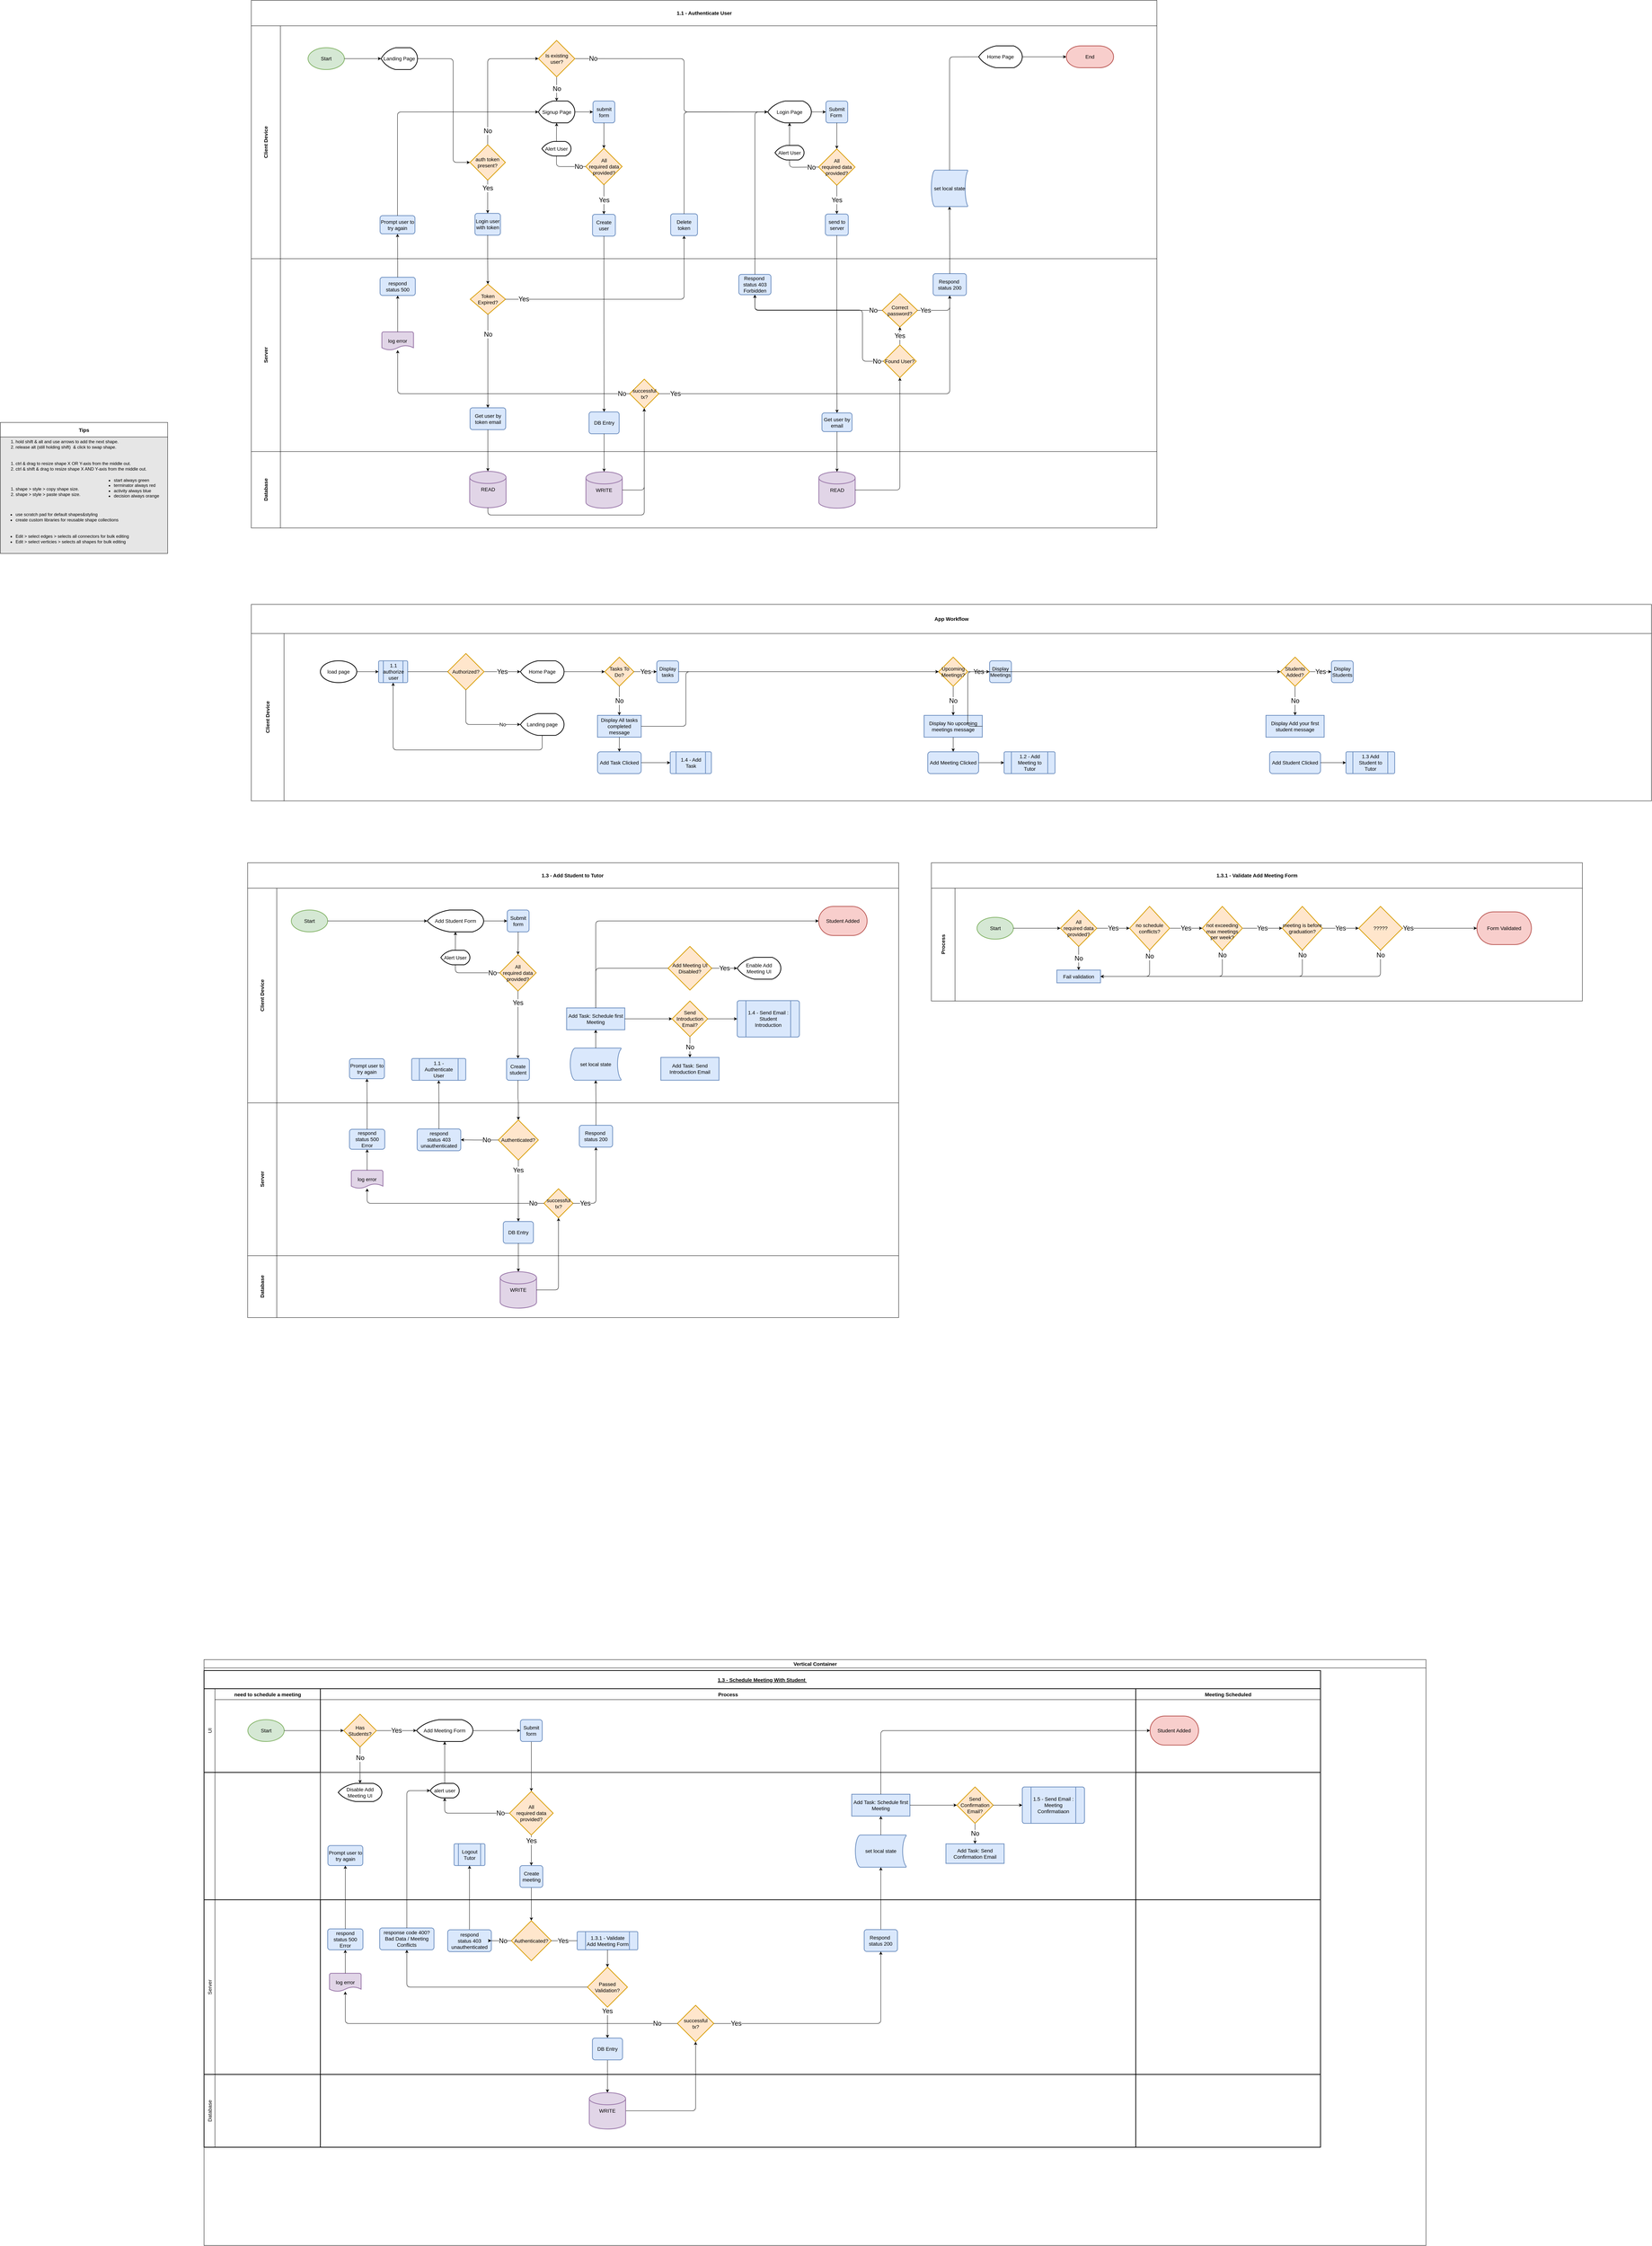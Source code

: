<mxfile version="15.9.4" type="github">
  <diagram name="Page-1" id="c7488fd3-1785-93aa-aadb-54a6760d102a">
    <mxGraphModel dx="1855" dy="2594" grid="1" gridSize="10" guides="1" tooltips="1" connect="1" arrows="1" fold="1" page="0" pageScale="1" pageWidth="1100" pageHeight="850" math="0" shadow="0">
      <root>
        <mxCell id="0" />
        <mxCell id="1" parent="0" />
        <mxCell id="myXn_InN5kpEXAYK22Rd-2" value="Tips" style="swimlane;swimlaneFillColor=#E6E6E6;rounded=0;startSize=40;fontSize=14;" vertex="1" parent="1">
          <mxGeometry x="-240" y="-50" width="460" height="360" as="geometry">
            <mxRectangle x="440" y="320" width="60" height="23" as="alternateBounds" />
          </mxGeometry>
        </mxCell>
        <mxCell id="myXn_InN5kpEXAYK22Rd-3" value="&lt;ol&gt;&lt;li&gt;hold shift &amp;amp; alt and use arrows to add the next shape.&lt;/li&gt;&lt;li&gt;release alt (still holding shift)&amp;nbsp; &amp;amp; click to swap shape.&lt;/li&gt;&lt;/ol&gt;" style="text;html=1;align=left;verticalAlign=middle;resizable=0;points=[];autosize=1;strokeColor=none;fillColor=none;rounded=0;" vertex="1" parent="myXn_InN5kpEXAYK22Rd-2">
          <mxGeometry y="30" width="340" height="60" as="geometry" />
        </mxCell>
        <mxCell id="myXn_InN5kpEXAYK22Rd-4" value="&lt;ol&gt;&lt;li&gt;ctrl &amp;amp; drag to resize shape X OR Y-axis from the middle out.&lt;/li&gt;&lt;li&gt;ctrl &amp;amp; shift &amp;amp; drag to resize shape X AND Y-axis from the middle out.&lt;/li&gt;&lt;/ol&gt;" style="text;html=1;align=left;verticalAlign=middle;resizable=0;points=[];autosize=1;strokeColor=none;fillColor=none;rounded=0;" vertex="1" parent="myXn_InN5kpEXAYK22Rd-2">
          <mxGeometry y="90" width="420" height="60" as="geometry" />
        </mxCell>
        <mxCell id="myXn_InN5kpEXAYK22Rd-5" value="&lt;ol&gt;&lt;li&gt;shape &amp;gt; style &amp;gt; copy shape size.&lt;/li&gt;&lt;li&gt;shape &amp;gt; style &amp;gt; paste shape size.&amp;nbsp;&lt;/li&gt;&lt;/ol&gt;" style="text;html=1;align=left;verticalAlign=middle;resizable=0;points=[];autosize=1;strokeColor=none;fillColor=none;rounded=0;" vertex="1" parent="myXn_InN5kpEXAYK22Rd-2">
          <mxGeometry y="160" width="240" height="60" as="geometry" />
        </mxCell>
        <mxCell id="myXn_InN5kpEXAYK22Rd-6" value="&lt;ul&gt;&lt;li&gt;start always green&lt;/li&gt;&lt;li&gt;terminator always red&lt;/li&gt;&lt;li&gt;activity always blue&lt;/li&gt;&lt;li&gt;decision always orange&lt;/li&gt;&lt;/ul&gt;" style="text;html=1;align=left;verticalAlign=middle;resizable=0;points=[];autosize=1;strokeColor=none;fillColor=none;rounded=0;" vertex="1" parent="myXn_InN5kpEXAYK22Rd-2">
          <mxGeometry x="270" y="135" width="180" height="90" as="geometry" />
        </mxCell>
        <mxCell id="myXn_InN5kpEXAYK22Rd-7" value="&lt;ul&gt;&lt;li&gt;use scratch pad for default shapes&amp;amp;styling&lt;/li&gt;&lt;li&gt;create custom libraries for reusable shape collections&lt;/li&gt;&lt;/ul&gt;" style="text;html=1;align=left;verticalAlign=middle;resizable=0;points=[];autosize=1;strokeColor=none;fillColor=none;rounded=0;" vertex="1" parent="myXn_InN5kpEXAYK22Rd-2">
          <mxGeometry y="230" width="340" height="60" as="geometry" />
        </mxCell>
        <mxCell id="myXn_InN5kpEXAYK22Rd-8" value="&lt;ul&gt;&lt;li&gt;Edit &amp;gt; select edges &amp;gt; selects all connectors for bulk editing&lt;/li&gt;&lt;li&gt;Edit &amp;gt; select verticies &amp;gt; selects all shapes for bulk editing&lt;/li&gt;&lt;/ul&gt;" style="text;html=1;align=left;verticalAlign=middle;resizable=0;points=[];autosize=1;strokeColor=none;fillColor=none;rounded=0;" vertex="1" parent="myXn_InN5kpEXAYK22Rd-2">
          <mxGeometry y="290" width="370" height="60" as="geometry" />
        </mxCell>
        <mxCell id="myXn_InN5kpEXAYK22Rd-890" value="Vertical Container" style="swimlane;rounded=0;sketch=0;fontSize=14;strokeWidth=1;fillColor=default;html=1;" vertex="1" parent="1">
          <mxGeometry x="320" y="3350" width="3360" height="1610" as="geometry" />
        </mxCell>
        <mxCell id="myXn_InN5kpEXAYK22Rd-618" value="1.3 - Schedule Meeting With Student " style="shape=table;childLayout=tableLayout;startSize=50;fillColor=none;collapsible=0;recursiveResize=0;expand=0;pointerEvents=0;rounded=0;sketch=0;fontSize=14;fontStyle=5;strokeWidth=2;" vertex="1" parent="myXn_InN5kpEXAYK22Rd-890">
          <mxGeometry y="30" width="3070" height="1310" as="geometry" />
        </mxCell>
        <mxCell id="myXn_InN5kpEXAYK22Rd-629" value="" style="edgeStyle=orthogonalEdgeStyle;curved=0;rounded=1;sketch=0;orthogonalLoop=1;jettySize=auto;html=1;fontSize=18;endArrow=classic;endFill=1;strokeWidth=1;entryX=0.5;entryY=0;entryDx=0;entryDy=0;exitX=0.5;exitY=1;exitDx=0;exitDy=0;" edge="1" parent="myXn_InN5kpEXAYK22Rd-618" source="myXn_InN5kpEXAYK22Rd-624" target="myXn_InN5kpEXAYK22Rd-712">
          <mxGeometry relative="1" as="geometry">
            <mxPoint x="899.995" y="310" as="targetPoint" />
          </mxGeometry>
        </mxCell>
        <mxCell id="myXn_InN5kpEXAYK22Rd-631" style="edgeStyle=orthogonalEdgeStyle;curved=0;rounded=1;sketch=0;orthogonalLoop=1;jettySize=auto;html=1;exitX=0.5;exitY=1;exitDx=0;exitDy=0;entryX=0.5;entryY=0;entryDx=0;entryDy=0;entryPerimeter=0;fontSize=18;endArrow=classic;endFill=1;strokeWidth=1;" edge="1" parent="myXn_InN5kpEXAYK22Rd-618" source="myXn_InN5kpEXAYK22Rd-638" target="myXn_InN5kpEXAYK22Rd-658">
          <mxGeometry relative="1" as="geometry" />
        </mxCell>
        <mxCell id="myXn_InN5kpEXAYK22Rd-669" value="" style="edgeStyle=orthogonalEdgeStyle;curved=0;rounded=1;sketch=0;orthogonalLoop=1;jettySize=auto;html=1;endArrow=classic;endFill=1;entryX=0.5;entryY=0;entryDx=0;entryDy=0;entryPerimeter=0;fontSize=18;strokeWidth=1;startArrow=none;" edge="1" parent="myXn_InN5kpEXAYK22Rd-618" source="myXn_InN5kpEXAYK22Rd-666" target="myXn_InN5kpEXAYK22Rd-668">
          <mxGeometry relative="1" as="geometry">
            <mxPoint x="1194.0" y="853" as="targetPoint" />
          </mxGeometry>
        </mxCell>
        <mxCell id="myXn_InN5kpEXAYK22Rd-619" value="UI" style="swimlane;horizontal=0;fontStyle=0;points=[[0,0.5],[1,0.5]];fillColor=none;strokeColor=none;portConstraint=eastwest;startSize=30;collapsible=0;recursiveResize=0;expand=0;pointerEvents=0;rounded=0;sketch=0;fontSize=14;" vertex="1" parent="myXn_InN5kpEXAYK22Rd-618">
          <mxGeometry y="50" width="3070" height="230" as="geometry" />
        </mxCell>
        <mxCell id="myXn_InN5kpEXAYK22Rd-620" value="need to schedule a meeting" style="swimlane;fontStyle=1;connectable=0;fillColor=none;startSize=30;collapsible=0;recursiveResize=0;expand=0;pointerEvents=0;rounded=0;sketch=0;fontSize=14;" vertex="1" parent="myXn_InN5kpEXAYK22Rd-619">
          <mxGeometry x="30" width="290" height="230" as="geometry">
            <mxRectangle width="290" height="230" as="alternateBounds" />
          </mxGeometry>
        </mxCell>
        <mxCell id="myXn_InN5kpEXAYK22Rd-621" value="Start" style="strokeWidth=2;html=1;shape=mxgraph.flowchart.start_1;whiteSpace=wrap;rounded=0;sketch=0;fillColor=#d5e8d4;strokeColor=#82b366;fontSize=14;" vertex="1" parent="myXn_InN5kpEXAYK22Rd-620">
          <mxGeometry x="90.5" y="85" width="100" height="60" as="geometry" />
        </mxCell>
        <mxCell id="myXn_InN5kpEXAYK22Rd-622" value="Process" style="swimlane;fontStyle=1;connectable=0;fillColor=none;startSize=30;collapsible=0;recursiveResize=0;expand=0;pointerEvents=0;rounded=0;sketch=0;fontSize=14;" vertex="1" parent="myXn_InN5kpEXAYK22Rd-619">
          <mxGeometry x="320" width="2242" height="230" as="geometry">
            <mxRectangle width="2242" height="230" as="alternateBounds" />
          </mxGeometry>
        </mxCell>
        <mxCell id="myXn_InN5kpEXAYK22Rd-623" value="Add Meeting Form" style="strokeWidth=2;html=1;shape=mxgraph.flowchart.display;whiteSpace=wrap;rounded=0;sketch=0;fontSize=14;" vertex="1" parent="myXn_InN5kpEXAYK22Rd-622">
          <mxGeometry x="264.29" y="85" width="155" height="60" as="geometry" />
        </mxCell>
        <mxCell id="myXn_InN5kpEXAYK22Rd-624" value="Submit form" style="rounded=1;whiteSpace=wrap;html=1;absoluteArcSize=1;arcSize=14;strokeWidth=2;sketch=0;fillColor=#dae8fc;strokeColor=#6c8ebf;fontSize=14;" vertex="1" parent="myXn_InN5kpEXAYK22Rd-622">
          <mxGeometry x="550" y="85" width="60" height="60" as="geometry" />
        </mxCell>
        <mxCell id="myXn_InN5kpEXAYK22Rd-625" value="" style="edgeStyle=orthogonalEdgeStyle;curved=0;rounded=1;sketch=0;orthogonalLoop=1;jettySize=auto;html=1;fontSize=18;endArrow=classic;endFill=1;strokeWidth=1;exitX=1;exitY=0.5;exitDx=0;exitDy=0;exitPerimeter=0;" edge="1" parent="myXn_InN5kpEXAYK22Rd-622" source="myXn_InN5kpEXAYK22Rd-623" target="myXn_InN5kpEXAYK22Rd-624">
          <mxGeometry relative="1" as="geometry">
            <mxPoint x="779" y="115" as="sourcePoint" />
          </mxGeometry>
        </mxCell>
        <mxCell id="myXn_InN5kpEXAYK22Rd-679" value="Yes" style="edgeStyle=orthogonalEdgeStyle;curved=0;rounded=1;sketch=0;orthogonalLoop=1;jettySize=auto;html=1;exitX=1;exitY=0.5;exitDx=0;exitDy=0;exitPerimeter=0;entryX=0;entryY=0.5;entryDx=0;entryDy=0;entryPerimeter=0;fontSize=18;endArrow=classic;endFill=1;strokeWidth=1;" edge="1" parent="myXn_InN5kpEXAYK22Rd-622" source="myXn_InN5kpEXAYK22Rd-677" target="myXn_InN5kpEXAYK22Rd-623">
          <mxGeometry relative="1" as="geometry" />
        </mxCell>
        <mxCell id="myXn_InN5kpEXAYK22Rd-677" value="Has Students?" style="strokeWidth=2;html=1;shape=mxgraph.flowchart.decision;whiteSpace=wrap;rounded=0;sketch=0;fillColor=#ffe6cc;strokeColor=#d79b00;fontSize=14;" vertex="1" parent="myXn_InN5kpEXAYK22Rd-622">
          <mxGeometry x="64" y="70" width="90" height="90" as="geometry" />
        </mxCell>
        <mxCell id="myXn_InN5kpEXAYK22Rd-626" value="Meeting Scheduled" style="swimlane;fontStyle=1;connectable=0;fillColor=none;startSize=30;collapsible=0;recursiveResize=0;expand=0;pointerEvents=0;rounded=0;sketch=0;fontSize=14;" vertex="1" parent="myXn_InN5kpEXAYK22Rd-619">
          <mxGeometry x="2562" width="508" height="230" as="geometry">
            <mxRectangle width="508" height="230" as="alternateBounds" />
          </mxGeometry>
        </mxCell>
        <mxCell id="myXn_InN5kpEXAYK22Rd-627" value="Student Added" style="strokeWidth=2;html=1;shape=mxgraph.flowchart.terminator;whiteSpace=wrap;rounded=0;sketch=0;fontSize=14;fillColor=#f8cecc;strokeColor=#b85450;" vertex="1" parent="myXn_InN5kpEXAYK22Rd-626">
          <mxGeometry x="39.33" y="75" width="133.33" height="80" as="geometry" />
        </mxCell>
        <mxCell id="myXn_InN5kpEXAYK22Rd-678" value="" style="edgeStyle=orthogonalEdgeStyle;curved=0;rounded=1;sketch=0;orthogonalLoop=1;jettySize=auto;html=1;fontSize=18;endArrow=classic;endFill=1;strokeWidth=1;" edge="1" parent="myXn_InN5kpEXAYK22Rd-619" source="myXn_InN5kpEXAYK22Rd-621" target="myXn_InN5kpEXAYK22Rd-677">
          <mxGeometry relative="1" as="geometry" />
        </mxCell>
        <mxCell id="myXn_InN5kpEXAYK22Rd-630" value="" style="edgeStyle=orthogonalEdgeStyle;curved=0;rounded=1;sketch=0;orthogonalLoop=1;jettySize=auto;html=1;exitX=0.5;exitY=0;exitDx=0;exitDy=0;exitPerimeter=0;entryX=0.5;entryY=1;entryDx=0;entryDy=0;entryPerimeter=0;fontSize=18;endArrow=classic;endFill=1;strokeWidth=1;startArrow=none;" edge="1" parent="myXn_InN5kpEXAYK22Rd-618" source="myXn_InN5kpEXAYK22Rd-697" target="myXn_InN5kpEXAYK22Rd-623">
          <mxGeometry x="-1" y="114" relative="1" as="geometry">
            <mxPoint x="107" y="-74" as="offset" />
          </mxGeometry>
        </mxCell>
        <mxCell id="myXn_InN5kpEXAYK22Rd-681" value="No" style="edgeStyle=orthogonalEdgeStyle;curved=0;rounded=1;sketch=0;orthogonalLoop=1;jettySize=auto;html=1;fontSize=18;endArrow=classic;endFill=1;strokeWidth=1;" edge="1" parent="myXn_InN5kpEXAYK22Rd-618" source="myXn_InN5kpEXAYK22Rd-677" target="myXn_InN5kpEXAYK22Rd-680">
          <mxGeometry x="-0.4" relative="1" as="geometry">
            <mxPoint as="offset" />
          </mxGeometry>
        </mxCell>
        <mxCell id="myXn_InN5kpEXAYK22Rd-633" value="" style="swimlane;horizontal=0;fontStyle=0;points=[[0,0.5],[1,0.5]];fillColor=none;strokeColor=none;portConstraint=eastwest;startSize=30;collapsible=0;recursiveResize=0;expand=0;pointerEvents=0;rounded=0;sketch=0;fontSize=14;" vertex="1" parent="myXn_InN5kpEXAYK22Rd-618">
          <mxGeometry y="280" width="3070" height="350" as="geometry" />
        </mxCell>
        <mxCell id="myXn_InN5kpEXAYK22Rd-634" value="" style="swimlane;fontStyle=0;connectable=0;fillColor=none;startSize=0;collapsible=0;recursiveResize=0;expand=0;pointerEvents=0;rounded=0;sketch=0;fontSize=14;" vertex="1" parent="myXn_InN5kpEXAYK22Rd-633">
          <mxGeometry x="30" width="290" height="350" as="geometry">
            <mxRectangle width="290" height="350" as="alternateBounds" />
          </mxGeometry>
        </mxCell>
        <mxCell id="myXn_InN5kpEXAYK22Rd-635" value="" style="swimlane;fontStyle=0;connectable=0;fillColor=#f5f5f5;startSize=0;collapsible=0;recursiveResize=0;expand=0;pointerEvents=0;rounded=0;sketch=0;fontSize=14;fontColor=#333333;strokeColor=#666666;" vertex="1" parent="myXn_InN5kpEXAYK22Rd-633">
          <mxGeometry x="320" width="2242" height="350" as="geometry">
            <mxRectangle width="2242" height="350" as="alternateBounds" />
          </mxGeometry>
        </mxCell>
        <mxCell id="myXn_InN5kpEXAYK22Rd-638" value="Create meeting" style="rounded=1;whiteSpace=wrap;html=1;absoluteArcSize=1;arcSize=14;strokeWidth=2;sketch=0;fillColor=#dae8fc;strokeColor=#6c8ebf;fontSize=14;" vertex="1" parent="myXn_InN5kpEXAYK22Rd-635">
          <mxGeometry x="548.58" y="256.01" width="62.84" height="60" as="geometry" />
        </mxCell>
        <mxCell id="myXn_InN5kpEXAYK22Rd-639" value="Prompt user to try again" style="rounded=1;whiteSpace=wrap;html=1;absoluteArcSize=1;arcSize=14;strokeWidth=2;sketch=0;fillColor=#dae8fc;strokeColor=#6c8ebf;fontSize=14;" vertex="1" parent="myXn_InN5kpEXAYK22Rd-635">
          <mxGeometry x="20.64" y="201.01" width="96" height="55" as="geometry" />
        </mxCell>
        <mxCell id="myXn_InN5kpEXAYK22Rd-640" value="Logout Tutor" style="verticalLabelPosition=middle;verticalAlign=middle;shape=process;rounded=1;size=0.14;arcSize=6;fontFamily=Helvetica;fontSize=14;fontColor=rgb(0, 0, 0);align=center;strokeColor=#6c8ebf;strokeWidth=2;fillColor=#dae8fc;sketch=0;whiteSpace=wrap;html=1;labelPosition=center;" vertex="1" parent="myXn_InN5kpEXAYK22Rd-635">
          <mxGeometry x="367.5" y="196.01" width="85" height="60" as="geometry" />
        </mxCell>
        <mxCell id="myXn_InN5kpEXAYK22Rd-641" value="set local state" style="strokeWidth=2;html=1;shape=mxgraph.flowchart.stored_data;whiteSpace=wrap;fontFamily=Helvetica;fontSize=14;fontColor=rgb(0, 0, 0);align=center;strokeColor=#6c8ebf;fillColor=#dae8fc;sketch=0;" vertex="1" parent="myXn_InN5kpEXAYK22Rd-635">
          <mxGeometry x="1471" y="172" width="140" height="88.51" as="geometry" />
        </mxCell>
        <mxCell id="myXn_InN5kpEXAYK22Rd-642" value="Add Task: Schedule first Meeting" style="whiteSpace=wrap;html=1;fontSize=14;fillColor=#dae8fc;strokeColor=#6c8ebf;fontColor=rgb(0, 0, 0);strokeWidth=2;sketch=0;" vertex="1" parent="myXn_InN5kpEXAYK22Rd-635">
          <mxGeometry x="1461" y="60" width="160" height="60" as="geometry" />
        </mxCell>
        <mxCell id="myXn_InN5kpEXAYK22Rd-643" value="" style="edgeStyle=orthogonalEdgeStyle;curved=0;rounded=1;sketch=0;orthogonalLoop=1;jettySize=auto;html=1;fontSize=18;endArrow=classic;endFill=1;strokeWidth=1;" edge="1" parent="myXn_InN5kpEXAYK22Rd-635" source="myXn_InN5kpEXAYK22Rd-641" target="myXn_InN5kpEXAYK22Rd-642">
          <mxGeometry relative="1" as="geometry" />
        </mxCell>
        <mxCell id="myXn_InN5kpEXAYK22Rd-644" value="Add Task: Send Confirmation Email" style="whiteSpace=wrap;html=1;fontSize=14;fillColor=#dae8fc;strokeColor=#6c8ebf;fontColor=rgb(0, 0, 0);strokeWidth=2;sketch=0;" vertex="1" parent="myXn_InN5kpEXAYK22Rd-635">
          <mxGeometry x="1720" y="196.26" width="160" height="53.74" as="geometry" />
        </mxCell>
        <mxCell id="myXn_InN5kpEXAYK22Rd-645" value="" style="edgeStyle=orthogonalEdgeStyle;curved=0;rounded=1;sketch=0;orthogonalLoop=1;jettySize=auto;html=1;fontSize=18;endArrow=classic;endFill=1;strokeWidth=1;exitX=1;exitY=0.5;exitDx=0;exitDy=0;entryX=0;entryY=0.5;entryDx=0;entryDy=0;entryPerimeter=0;" edge="1" parent="myXn_InN5kpEXAYK22Rd-635" source="myXn_InN5kpEXAYK22Rd-642" target="myXn_InN5kpEXAYK22Rd-647">
          <mxGeometry relative="1" as="geometry">
            <mxPoint x="1541.0" y="110" as="targetPoint" />
          </mxGeometry>
        </mxCell>
        <mxCell id="myXn_InN5kpEXAYK22Rd-646" value="No" style="edgeStyle=orthogonalEdgeStyle;curved=0;rounded=1;sketch=0;orthogonalLoop=1;jettySize=auto;html=1;exitX=0.5;exitY=1;exitDx=0;exitDy=0;exitPerimeter=0;entryX=0.5;entryY=0;entryDx=0;entryDy=0;fontSize=18;endArrow=classic;endFill=1;strokeWidth=1;" edge="1" parent="myXn_InN5kpEXAYK22Rd-635" source="myXn_InN5kpEXAYK22Rd-647" target="myXn_InN5kpEXAYK22Rd-644">
          <mxGeometry relative="1" as="geometry" />
        </mxCell>
        <mxCell id="myXn_InN5kpEXAYK22Rd-647" value="Send Confirmation Email?" style="strokeWidth=2;html=1;shape=mxgraph.flowchart.decision;whiteSpace=wrap;rounded=0;sketch=0;fillColor=#ffe6cc;strokeColor=#d79b00;fontSize=14;" vertex="1" parent="myXn_InN5kpEXAYK22Rd-635">
          <mxGeometry x="1750" y="40" width="100" height="100" as="geometry" />
        </mxCell>
        <mxCell id="myXn_InN5kpEXAYK22Rd-648" value="1.5 - Send Email : Meeting Confirmatiaon" style="verticalLabelPosition=middle;verticalAlign=middle;html=1;shape=process;whiteSpace=wrap;rounded=1;size=0.14;arcSize=6;sketch=0;fontSize=14;strokeWidth=2;fillColor=#dae8fc;strokeColor=#6c8ebf;labelPosition=center;align=center;" vertex="1" parent="myXn_InN5kpEXAYK22Rd-635">
          <mxGeometry x="1930" y="40" width="171" height="100" as="geometry" />
        </mxCell>
        <mxCell id="myXn_InN5kpEXAYK22Rd-649" value="" style="edgeStyle=orthogonalEdgeStyle;curved=0;rounded=1;sketch=0;orthogonalLoop=1;jettySize=auto;html=1;fontSize=18;endArrow=classic;endFill=1;strokeWidth=1;" edge="1" parent="myXn_InN5kpEXAYK22Rd-635" source="myXn_InN5kpEXAYK22Rd-647" target="myXn_InN5kpEXAYK22Rd-648">
          <mxGeometry relative="1" as="geometry" />
        </mxCell>
        <mxCell id="myXn_InN5kpEXAYK22Rd-680" value="Disable Add Meeting UI" style="strokeWidth=2;html=1;shape=mxgraph.flowchart.display;whiteSpace=wrap;rounded=0;sketch=0;fontSize=14;" vertex="1" parent="myXn_InN5kpEXAYK22Rd-635">
          <mxGeometry x="49" y="30" width="120" height="50" as="geometry" />
        </mxCell>
        <mxCell id="myXn_InN5kpEXAYK22Rd-697" value="alert user" style="strokeWidth=2;html=1;shape=mxgraph.flowchart.display;whiteSpace=wrap;rounded=0;sketch=0;fontSize=14;" vertex="1" parent="myXn_InN5kpEXAYK22Rd-635">
          <mxGeometry x="301.79" y="30" width="80" height="40" as="geometry" />
        </mxCell>
        <mxCell id="myXn_InN5kpEXAYK22Rd-714" value="Yes" style="edgeStyle=orthogonalEdgeStyle;curved=0;rounded=1;sketch=0;orthogonalLoop=1;jettySize=auto;html=1;exitX=0.5;exitY=1;exitDx=0;exitDy=0;entryX=0.5;entryY=0;entryDx=0;entryDy=0;fontSize=18;endArrow=classic;endFill=1;strokeWidth=1;" edge="1" parent="myXn_InN5kpEXAYK22Rd-635" source="myXn_InN5kpEXAYK22Rd-712" target="myXn_InN5kpEXAYK22Rd-638">
          <mxGeometry x="-0.63" relative="1" as="geometry">
            <mxPoint as="offset" />
          </mxGeometry>
        </mxCell>
        <mxCell id="myXn_InN5kpEXAYK22Rd-761" value="No" style="edgeStyle=orthogonalEdgeStyle;curved=0;rounded=1;sketch=0;orthogonalLoop=1;jettySize=auto;html=1;exitX=0;exitY=0.5;exitDx=0;exitDy=0;entryX=0.5;entryY=1;entryDx=0;entryDy=0;entryPerimeter=0;fontSize=18;endArrow=classic;endFill=1;strokeWidth=1;" edge="1" parent="myXn_InN5kpEXAYK22Rd-635" source="myXn_InN5kpEXAYK22Rd-712" target="myXn_InN5kpEXAYK22Rd-697">
          <mxGeometry x="-0.773" relative="1" as="geometry">
            <mxPoint as="offset" />
          </mxGeometry>
        </mxCell>
        <mxCell id="myXn_InN5kpEXAYK22Rd-712" value="All&lt;br style=&quot;font-size: 14px;&quot;&gt;required data provided?" style="rhombus;whiteSpace=wrap;html=1;fontSize=14;fillColor=#ffe6cc;strokeColor=#d79b00;strokeWidth=2;rounded=0;sketch=0;" vertex="1" parent="myXn_InN5kpEXAYK22Rd-635">
          <mxGeometry x="520" y="52" width="120" height="120" as="geometry" />
        </mxCell>
        <mxCell id="myXn_InN5kpEXAYK22Rd-650" value="" style="swimlane;fontStyle=0;connectable=0;fillColor=none;startSize=0;collapsible=0;recursiveResize=0;expand=0;pointerEvents=0;rounded=0;sketch=0;fontSize=14;" vertex="1" parent="myXn_InN5kpEXAYK22Rd-633">
          <mxGeometry x="2562" width="508" height="350" as="geometry">
            <mxRectangle width="508" height="350" as="alternateBounds" />
          </mxGeometry>
        </mxCell>
        <mxCell id="myXn_InN5kpEXAYK22Rd-674" style="edgeStyle=orthogonalEdgeStyle;curved=0;rounded=1;sketch=0;orthogonalLoop=1;jettySize=auto;html=1;exitX=0.5;exitY=0;exitDx=0;exitDy=0;entryX=0.5;entryY=1;entryDx=0;entryDy=0;entryPerimeter=0;fontSize=18;endArrow=classic;endFill=1;strokeWidth=1;" edge="1" parent="myXn_InN5kpEXAYK22Rd-618" source="myXn_InN5kpEXAYK22Rd-661" target="myXn_InN5kpEXAYK22Rd-641">
          <mxGeometry relative="1" as="geometry" />
        </mxCell>
        <mxCell id="myXn_InN5kpEXAYK22Rd-651" value="" style="edgeStyle=orthogonalEdgeStyle;curved=0;rounded=1;sketch=0;orthogonalLoop=1;jettySize=auto;html=1;endArrow=classic;endFill=1;startArrow=none;fontSize=18;strokeWidth=1;" edge="1" parent="myXn_InN5kpEXAYK22Rd-618" source="myXn_InN5kpEXAYK22Rd-659" target="myXn_InN5kpEXAYK22Rd-640">
          <mxGeometry relative="1" as="geometry" />
        </mxCell>
        <mxCell id="myXn_InN5kpEXAYK22Rd-652" value="Server" style="swimlane;horizontal=0;fontStyle=0;points=[[0,0.5],[1,0.5]];fillColor=none;strokeColor=none;portConstraint=eastwest;startSize=30;collapsible=0;recursiveResize=0;expand=0;pointerEvents=0;rounded=0;sketch=0;fontSize=14;" vertex="1" parent="myXn_InN5kpEXAYK22Rd-618">
          <mxGeometry y="630" width="3070" height="480" as="geometry" />
        </mxCell>
        <mxCell id="myXn_InN5kpEXAYK22Rd-653" value="" style="swimlane;fontStyle=0;connectable=0;fillColor=none;startSize=0;collapsible=0;recursiveResize=0;expand=0;pointerEvents=0;rounded=0;sketch=0;fontSize=14;" vertex="1" parent="myXn_InN5kpEXAYK22Rd-652">
          <mxGeometry x="30" width="290" height="480" as="geometry">
            <mxRectangle width="290" height="480" as="alternateBounds" />
          </mxGeometry>
        </mxCell>
        <mxCell id="myXn_InN5kpEXAYK22Rd-654" value="" style="swimlane;fontStyle=0;connectable=0;fillColor=none;startSize=0;collapsible=0;recursiveResize=0;expand=0;pointerEvents=0;rounded=0;sketch=0;fontSize=14;" vertex="1" parent="myXn_InN5kpEXAYK22Rd-652">
          <mxGeometry x="320" width="2242" height="480" as="geometry">
            <mxRectangle width="2242" height="480" as="alternateBounds" />
          </mxGeometry>
        </mxCell>
        <mxCell id="myXn_InN5kpEXAYK22Rd-655" value="log error" style="strokeWidth=2;html=1;shape=mxgraph.flowchart.document2;whiteSpace=wrap;size=0.25;fontFamily=Helvetica;fontSize=14;align=center;strokeColor=#9673a6;fillColor=#e1d5e7;sketch=0;" vertex="1" parent="myXn_InN5kpEXAYK22Rd-654">
          <mxGeometry x="25" y="202.01" width="87" height="50" as="geometry" />
        </mxCell>
        <mxCell id="myXn_InN5kpEXAYK22Rd-656" value="" style="edgeStyle=orthogonalEdgeStyle;curved=0;rounded=1;sketch=0;orthogonalLoop=1;jettySize=auto;html=1;fontSize=18;endArrow=classic;endFill=1;strokeWidth=1;entryX=0.5;entryY=1;entryDx=0;entryDy=0;" edge="1" parent="myXn_InN5kpEXAYK22Rd-654" source="myXn_InN5kpEXAYK22Rd-655" target="myXn_InN5kpEXAYK22Rd-657">
          <mxGeometry relative="1" as="geometry">
            <mxPoint x="68.5" y="112.01" as="targetPoint" />
          </mxGeometry>
        </mxCell>
        <mxCell id="myXn_InN5kpEXAYK22Rd-657" value="respond&lt;br style=&quot;font-size: 14px;&quot;&gt;status 500&lt;br style=&quot;font-size: 14px;&quot;&gt;Error" style="rounded=1;whiteSpace=wrap;html=1;absoluteArcSize=1;arcSize=14;strokeWidth=2;sketch=0;fillColor=#dae8fc;strokeColor=#6c8ebf;fontSize=14;" vertex="1" parent="myXn_InN5kpEXAYK22Rd-654">
          <mxGeometry x="20" y="80" width="97" height="57.49" as="geometry" />
        </mxCell>
        <mxCell id="myXn_InN5kpEXAYK22Rd-658" value="Authenticated?" style="strokeWidth=2;html=1;shape=mxgraph.flowchart.decision;whiteSpace=wrap;rounded=0;sketch=0;fillColor=#ffe6cc;strokeColor=#d79b00;fontSize=14;" vertex="1" parent="myXn_InN5kpEXAYK22Rd-654">
          <mxGeometry x="525" y="57.5" width="110" height="110" as="geometry" />
        </mxCell>
        <mxCell id="myXn_InN5kpEXAYK22Rd-659" value="respond &lt;br style=&quot;font-size: 14px;&quot;&gt;status 403 unauthenticated" style="rounded=1;whiteSpace=wrap;html=1;absoluteArcSize=1;arcSize=14;strokeWidth=2;sketch=0;fillColor=#dae8fc;strokeColor=#6c8ebf;fontSize=14;" vertex="1" parent="myXn_InN5kpEXAYK22Rd-654">
          <mxGeometry x="350" y="82.5" width="120" height="60" as="geometry" />
        </mxCell>
        <mxCell id="myXn_InN5kpEXAYK22Rd-660" value="No" style="edgeStyle=orthogonalEdgeStyle;curved=0;rounded=1;sketch=0;orthogonalLoop=1;jettySize=auto;html=1;endArrow=classic;endFill=1;exitX=0;exitY=0.5;exitDx=0;exitDy=0;exitPerimeter=0;entryX=1;entryY=0.5;entryDx=0;entryDy=0;fontSize=18;strokeWidth=1;" edge="1" parent="myXn_InN5kpEXAYK22Rd-654" source="myXn_InN5kpEXAYK22Rd-658" target="myXn_InN5kpEXAYK22Rd-659">
          <mxGeometry x="-0.375" relative="1" as="geometry">
            <mxPoint x="1170.29" y="104.49" as="sourcePoint" />
            <mxPoint x="875.29" y="-20.51" as="targetPoint" />
            <Array as="points">
              <mxPoint x="460" y="113" />
              <mxPoint x="460" y="113" />
            </Array>
            <mxPoint as="offset" />
          </mxGeometry>
        </mxCell>
        <mxCell id="myXn_InN5kpEXAYK22Rd-661" value="Respond&amp;nbsp;&lt;br style=&quot;font-size: 14px;&quot;&gt;status 200" style="rounded=1;whiteSpace=wrap;html=1;absoluteArcSize=1;arcSize=14;strokeWidth=2;sketch=0;fillColor=#dae8fc;strokeColor=#6c8ebf;fontSize=14;" vertex="1" parent="myXn_InN5kpEXAYK22Rd-654">
          <mxGeometry x="1495.29" y="82" width="91.42" height="60" as="geometry" />
        </mxCell>
        <mxCell id="myXn_InN5kpEXAYK22Rd-775" value="1.3.1 - Validate Add Meeting Form" style="verticalLabelPosition=middle;verticalAlign=middle;html=1;shape=process;whiteSpace=wrap;rounded=1;size=0.14;arcSize=6;sketch=0;fontSize=14;strokeWidth=2;labelPosition=center;align=center;fillColor=#dae8fc;strokeColor=#6c8ebf;" vertex="1" parent="myXn_InN5kpEXAYK22Rd-654">
          <mxGeometry x="706" y="87.5" width="166.67" height="50" as="geometry" />
        </mxCell>
        <mxCell id="myXn_InN5kpEXAYK22Rd-776" value="Yes" style="edgeStyle=orthogonalEdgeStyle;curved=0;rounded=1;sketch=0;orthogonalLoop=1;jettySize=auto;html=1;exitX=1;exitY=0.5;exitDx=0;exitDy=0;exitPerimeter=0;entryX=0;entryY=0.5;entryDx=0;entryDy=0;fontSize=18;endArrow=none;endFill=1;strokeWidth=1;" edge="1" parent="myXn_InN5kpEXAYK22Rd-654" source="myXn_InN5kpEXAYK22Rd-658" target="myXn_InN5kpEXAYK22Rd-775">
          <mxGeometry x="-0.103" relative="1" as="geometry">
            <mxPoint x="1515" y="4767.5" as="sourcePoint" />
            <mxPoint x="1515" y="4977" as="targetPoint" />
            <mxPoint as="offset" />
          </mxGeometry>
        </mxCell>
        <mxCell id="myXn_InN5kpEXAYK22Rd-779" value="Yes" style="edgeStyle=orthogonalEdgeStyle;curved=0;rounded=1;sketch=0;orthogonalLoop=1;jettySize=auto;html=1;exitX=0.5;exitY=1;exitDx=0;exitDy=0;exitPerimeter=0;entryX=0.5;entryY=0;entryDx=0;entryDy=0;fontSize=18;endArrow=classic;endFill=1;strokeWidth=1;" edge="1" parent="myXn_InN5kpEXAYK22Rd-654" source="myXn_InN5kpEXAYK22Rd-777" target="myXn_InN5kpEXAYK22Rd-666">
          <mxGeometry x="-0.736" relative="1" as="geometry">
            <mxPoint x="900.99" y="290" as="sourcePoint" />
            <mxPoint as="offset" />
          </mxGeometry>
        </mxCell>
        <mxCell id="myXn_InN5kpEXAYK22Rd-777" value="Passed Validation?" style="strokeWidth=2;html=1;shape=mxgraph.flowchart.decision;whiteSpace=wrap;rounded=0;sketch=0;fillColor=#ffe6cc;strokeColor=#d79b00;fontSize=14;" vertex="1" parent="myXn_InN5kpEXAYK22Rd-654">
          <mxGeometry x="734.33" y="185" width="110" height="110" as="geometry" />
        </mxCell>
        <mxCell id="myXn_InN5kpEXAYK22Rd-778" value="" style="edgeStyle=orthogonalEdgeStyle;curved=0;rounded=1;sketch=0;orthogonalLoop=1;jettySize=auto;html=1;fontSize=18;endArrow=classic;endFill=1;strokeWidth=1;exitX=0.5;exitY=1;exitDx=0;exitDy=0;" edge="1" parent="myXn_InN5kpEXAYK22Rd-654" source="myXn_InN5kpEXAYK22Rd-775" target="myXn_InN5kpEXAYK22Rd-777">
          <mxGeometry relative="1" as="geometry" />
        </mxCell>
        <mxCell id="myXn_InN5kpEXAYK22Rd-666" value="DB Entry" style="rounded=1;whiteSpace=wrap;html=1;absoluteArcSize=1;arcSize=14;strokeWidth=2;sketch=0;fillColor=#dae8fc;strokeColor=#6c8ebf;fontSize=14;" vertex="1" parent="myXn_InN5kpEXAYK22Rd-654">
          <mxGeometry x="747.91" y="380.0" width="82.84" height="60" as="geometry" />
        </mxCell>
        <mxCell id="myXn_InN5kpEXAYK22Rd-667" value="successful&lt;br style=&quot;font-size: 14px;&quot;&gt;tx?" style="rhombus;whiteSpace=wrap;html=1;fontSize=14;fillColor=#ffe6cc;strokeColor=#d79b00;strokeWidth=2;rounded=0;sketch=0;" vertex="1" parent="myXn_InN5kpEXAYK22Rd-654">
          <mxGeometry x="981.67" y="290" width="100" height="100" as="geometry" />
        </mxCell>
        <mxCell id="myXn_InN5kpEXAYK22Rd-673" value="No" style="edgeStyle=orthogonalEdgeStyle;curved=0;rounded=1;sketch=0;orthogonalLoop=1;jettySize=auto;html=1;exitX=0;exitY=0.5;exitDx=0;exitDy=0;fontSize=18;endArrow=classic;endFill=1;strokeWidth=1;" edge="1" parent="myXn_InN5kpEXAYK22Rd-654" source="myXn_InN5kpEXAYK22Rd-667" target="myXn_InN5kpEXAYK22Rd-655">
          <mxGeometry x="-0.889" relative="1" as="geometry">
            <mxPoint as="offset" />
          </mxGeometry>
        </mxCell>
        <mxCell id="myXn_InN5kpEXAYK22Rd-675" value="Yes" style="edgeStyle=orthogonalEdgeStyle;curved=0;rounded=1;sketch=0;orthogonalLoop=1;jettySize=auto;html=1;exitX=1;exitY=0.5;exitDx=0;exitDy=0;entryX=0.5;entryY=1;entryDx=0;entryDy=0;fontSize=18;endArrow=classic;endFill=1;strokeWidth=1;" edge="1" parent="myXn_InN5kpEXAYK22Rd-654" source="myXn_InN5kpEXAYK22Rd-667" target="myXn_InN5kpEXAYK22Rd-661">
          <mxGeometry x="-0.813" relative="1" as="geometry">
            <mxPoint as="offset" />
          </mxGeometry>
        </mxCell>
        <mxCell id="myXn_InN5kpEXAYK22Rd-780" value="response code 400?&lt;br style=&quot;font-size: 14px;&quot;&gt;Bad Data / Meeting Conflicts" style="rounded=1;whiteSpace=wrap;html=1;absoluteArcSize=1;arcSize=14;strokeWidth=2;sketch=0;fillColor=#dae8fc;strokeColor=#6c8ebf;fontSize=14;" vertex="1" parent="myXn_InN5kpEXAYK22Rd-654">
          <mxGeometry x="163" y="77.49" width="149.33" height="60" as="geometry" />
        </mxCell>
        <mxCell id="myXn_InN5kpEXAYK22Rd-781" value="" style="edgeStyle=orthogonalEdgeStyle;curved=0;rounded=1;sketch=0;orthogonalLoop=1;jettySize=auto;html=1;fontSize=18;endArrow=classic;endFill=1;strokeWidth=1;" edge="1" parent="myXn_InN5kpEXAYK22Rd-654" source="myXn_InN5kpEXAYK22Rd-777" target="myXn_InN5kpEXAYK22Rd-780">
          <mxGeometry relative="1" as="geometry" />
        </mxCell>
        <mxCell id="myXn_InN5kpEXAYK22Rd-662" value="" style="swimlane;fontStyle=0;connectable=0;fillColor=none;startSize=0;collapsible=0;recursiveResize=0;expand=0;pointerEvents=0;rounded=0;sketch=0;fontSize=14;" vertex="1" parent="myXn_InN5kpEXAYK22Rd-652">
          <mxGeometry x="2562" width="508" height="480" as="geometry">
            <mxRectangle width="508" height="480" as="alternateBounds" />
          </mxGeometry>
        </mxCell>
        <mxCell id="myXn_InN5kpEXAYK22Rd-670" value="" style="edgeStyle=orthogonalEdgeStyle;curved=0;rounded=1;sketch=0;orthogonalLoop=1;jettySize=auto;html=1;fontSize=18;endArrow=classic;endFill=1;strokeWidth=1;entryX=0.5;entryY=1;entryDx=0;entryDy=0;" edge="1" parent="myXn_InN5kpEXAYK22Rd-618" source="myXn_InN5kpEXAYK22Rd-668" target="myXn_InN5kpEXAYK22Rd-667">
          <mxGeometry relative="1" as="geometry" />
        </mxCell>
        <mxCell id="myXn_InN5kpEXAYK22Rd-663" value="Database" style="swimlane;horizontal=0;fontStyle=0;points=[[0,0.5],[1,0.5]];fillColor=none;strokeColor=none;portConstraint=eastwest;startSize=30;collapsible=0;recursiveResize=0;expand=0;pointerEvents=0;rounded=0;sketch=0;fontSize=14;" vertex="1" parent="myXn_InN5kpEXAYK22Rd-618">
          <mxGeometry y="1110" width="3070" height="200" as="geometry" />
        </mxCell>
        <mxCell id="myXn_InN5kpEXAYK22Rd-664" style="swimlane;fontStyle=0;connectable=0;fillColor=none;startSize=0;collapsible=0;recursiveResize=0;expand=0;pointerEvents=0;rounded=0;sketch=0;fontSize=14;" vertex="1" parent="myXn_InN5kpEXAYK22Rd-663">
          <mxGeometry x="30" width="290" height="200" as="geometry">
            <mxRectangle width="290" height="200" as="alternateBounds" />
          </mxGeometry>
        </mxCell>
        <mxCell id="myXn_InN5kpEXAYK22Rd-665" value="" style="swimlane;fontStyle=0;connectable=0;fillColor=none;startSize=0;collapsible=0;recursiveResize=0;expand=0;pointerEvents=0;rounded=0;sketch=0;fontSize=14;" vertex="1" parent="myXn_InN5kpEXAYK22Rd-663">
          <mxGeometry x="320" width="2242" height="200" as="geometry">
            <mxRectangle width="2242" height="200" as="alternateBounds" />
          </mxGeometry>
        </mxCell>
        <mxCell id="myXn_InN5kpEXAYK22Rd-668" value="WRITE" style="strokeWidth=2;html=1;shape=mxgraph.flowchart.database;whiteSpace=wrap;rounded=0;sketch=0;fillColor=#e1d5e7;strokeColor=#9673a6;fontFamily=Helvetica;fontSize=14;align=center;" vertex="1" parent="myXn_InN5kpEXAYK22Rd-665">
          <mxGeometry x="739.33" y="50" width="100" height="100" as="geometry" />
        </mxCell>
        <mxCell id="myXn_InN5kpEXAYK22Rd-671" value="" style="swimlane;fontStyle=0;connectable=0;fillColor=none;startSize=0;collapsible=0;recursiveResize=0;expand=0;pointerEvents=0;rounded=0;sketch=0;fontSize=14;" vertex="1" parent="myXn_InN5kpEXAYK22Rd-663">
          <mxGeometry x="2562" width="508" height="200" as="geometry">
            <mxRectangle width="508" height="200" as="alternateBounds" />
          </mxGeometry>
        </mxCell>
        <mxCell id="myXn_InN5kpEXAYK22Rd-672" value="" style="edgeStyle=orthogonalEdgeStyle;curved=0;rounded=1;sketch=0;orthogonalLoop=1;jettySize=auto;html=1;fontSize=18;endArrow=classic;endFill=1;strokeWidth=1;" edge="1" parent="myXn_InN5kpEXAYK22Rd-618" source="myXn_InN5kpEXAYK22Rd-657" target="myXn_InN5kpEXAYK22Rd-639">
          <mxGeometry relative="1" as="geometry" />
        </mxCell>
        <mxCell id="myXn_InN5kpEXAYK22Rd-676" style="edgeStyle=orthogonalEdgeStyle;curved=0;rounded=1;sketch=0;orthogonalLoop=1;jettySize=auto;html=1;exitX=0.5;exitY=0;exitDx=0;exitDy=0;entryX=0;entryY=0.5;entryDx=0;entryDy=0;entryPerimeter=0;fontSize=18;endArrow=classic;endFill=1;strokeWidth=1;" edge="1" parent="myXn_InN5kpEXAYK22Rd-618" source="myXn_InN5kpEXAYK22Rd-642" target="myXn_InN5kpEXAYK22Rd-627">
          <mxGeometry relative="1" as="geometry" />
        </mxCell>
        <mxCell id="myXn_InN5kpEXAYK22Rd-782" style="edgeStyle=orthogonalEdgeStyle;curved=0;rounded=1;sketch=0;orthogonalLoop=1;jettySize=auto;html=1;exitX=0.5;exitY=0;exitDx=0;exitDy=0;entryX=0;entryY=0.5;entryDx=0;entryDy=0;entryPerimeter=0;fontSize=18;endArrow=classic;endFill=1;strokeWidth=1;" edge="1" parent="myXn_InN5kpEXAYK22Rd-618" source="myXn_InN5kpEXAYK22Rd-780" target="myXn_InN5kpEXAYK22Rd-697">
          <mxGeometry relative="1" as="geometry" />
        </mxCell>
        <mxCell id="myXn_InN5kpEXAYK22Rd-967" value="&lt;font style=&quot;font-size: 14px;&quot;&gt;1.3 - Add Student to Tutor&amp;nbsp;&lt;/font&gt;" style="swimlane;childLayout=stackLayout;resizeParent=1;resizeParentMax=0;horizontal=1;startSize=70;horizontalStack=0;rounded=0;sketch=0;fontSize=14;strokeWidth=1;fillColor=default;html=1;" vertex="1" parent="1">
          <mxGeometry x="440" y="1160" width="1790" height="1250" as="geometry" />
        </mxCell>
        <mxCell id="myXn_InN5kpEXAYK22Rd-969" value="&lt;font style=&quot;font-size: 14px;&quot;&gt;Client Device&lt;/font&gt;" style="swimlane;startSize=80;horizontal=0;rounded=0;sketch=0;fontSize=14;strokeWidth=1;fillColor=default;html=1;" vertex="1" parent="myXn_InN5kpEXAYK22Rd-967">
          <mxGeometry y="70" width="1790" height="590" as="geometry">
            <mxRectangle y="200" width="1790" height="20" as="alternateBounds" />
          </mxGeometry>
        </mxCell>
        <mxCell id="myXn_InN5kpEXAYK22Rd-977" value="All &lt;br style=&quot;font-size: 14px;&quot;&gt;required data provided?" style="strokeWidth=2;html=1;shape=mxgraph.flowchart.decision;whiteSpace=wrap;rounded=0;sketch=0;fillColor=#ffe6cc;strokeColor=#d79b00;fontSize=14;" vertex="1" parent="myXn_InN5kpEXAYK22Rd-969">
          <mxGeometry x="693.29" y="182.5" width="100" height="100" as="geometry" />
        </mxCell>
        <mxCell id="myXn_InN5kpEXAYK22Rd-978" value="Create student" style="rounded=1;whiteSpace=wrap;html=1;absoluteArcSize=1;arcSize=14;strokeWidth=2;sketch=0;fillColor=#dae8fc;strokeColor=#6c8ebf;fontSize=14;" vertex="1" parent="myXn_InN5kpEXAYK22Rd-969">
          <mxGeometry x="711.87" y="468.01" width="62.84" height="60" as="geometry" />
        </mxCell>
        <mxCell id="myXn_InN5kpEXAYK22Rd-979" value="Yes" style="edgeStyle=orthogonalEdgeStyle;curved=0;rounded=1;sketch=0;orthogonalLoop=1;jettySize=auto;html=1;exitX=0.5;exitY=1;exitDx=0;exitDy=0;exitPerimeter=0;entryX=0.5;entryY=0;entryDx=0;entryDy=0;fontSize=18;endArrow=classic;endFill=1;strokeWidth=1;" edge="1" source="myXn_InN5kpEXAYK22Rd-977" target="myXn_InN5kpEXAYK22Rd-978" parent="myXn_InN5kpEXAYK22Rd-969">
          <mxGeometry x="-0.644" relative="1" as="geometry">
            <mxPoint y="-1" as="offset" />
          </mxGeometry>
        </mxCell>
        <mxCell id="myXn_InN5kpEXAYK22Rd-980" value="Prompt user to try again" style="rounded=1;whiteSpace=wrap;html=1;absoluteArcSize=1;arcSize=14;strokeWidth=2;sketch=0;fillColor=#dae8fc;strokeColor=#6c8ebf;fontSize=14;" vertex="1" parent="myXn_InN5kpEXAYK22Rd-969">
          <mxGeometry x="280" y="468.51" width="96" height="55" as="geometry" />
        </mxCell>
        <mxCell id="myXn_InN5kpEXAYK22Rd-981" value="1.1 - Authenticate User" style="verticalLabelPosition=middle;verticalAlign=middle;shape=process;rounded=1;size=0.14;arcSize=6;fontFamily=Helvetica;fontSize=14;fontColor=rgb(0, 0, 0);align=center;strokeColor=#6c8ebf;strokeWidth=2;fillColor=#dae8fc;sketch=0;whiteSpace=wrap;html=1;labelPosition=center;" vertex="1" parent="myXn_InN5kpEXAYK22Rd-969">
          <mxGeometry x="451" y="468.01" width="148.72" height="60" as="geometry" />
        </mxCell>
        <mxCell id="myXn_InN5kpEXAYK22Rd-982" value="Alert User" style="strokeWidth=2;html=1;shape=mxgraph.flowchart.display;whiteSpace=wrap;rounded=0;sketch=0;fontSize=14;" vertex="1" parent="myXn_InN5kpEXAYK22Rd-969">
          <mxGeometry x="531.15" y="170.5" width="80" height="40" as="geometry" />
        </mxCell>
        <mxCell id="myXn_InN5kpEXAYK22Rd-983" value="No" style="edgeStyle=orthogonalEdgeStyle;curved=0;rounded=1;sketch=0;orthogonalLoop=1;jettySize=auto;html=1;exitX=0;exitY=0.5;exitDx=0;exitDy=0;exitPerimeter=0;entryX=0.5;entryY=1;entryDx=0;entryDy=0;entryPerimeter=0;fontSize=18;endArrow=none;endFill=1;strokeWidth=1;" edge="1" source="myXn_InN5kpEXAYK22Rd-977" target="myXn_InN5kpEXAYK22Rd-982" parent="myXn_InN5kpEXAYK22Rd-969">
          <mxGeometry x="-0.717" relative="1" as="geometry">
            <mxPoint x="1514.65" y="2567.5" as="sourcePoint" />
            <mxPoint x="1392.15" y="2255.5" as="targetPoint" />
            <mxPoint as="offset" />
          </mxGeometry>
        </mxCell>
        <mxCell id="myXn_InN5kpEXAYK22Rd-984" value="set local state" style="strokeWidth=2;html=1;shape=mxgraph.flowchart.stored_data;whiteSpace=wrap;fontFamily=Helvetica;fontSize=14;fontColor=rgb(0, 0, 0);align=center;strokeColor=#6c8ebf;fillColor=#dae8fc;sketch=0;" vertex="1" parent="myXn_InN5kpEXAYK22Rd-969">
          <mxGeometry x="887.07" y="439.25" width="140" height="88.51" as="geometry" />
        </mxCell>
        <mxCell id="myXn_InN5kpEXAYK22Rd-985" value="Add Task: Schedule first Meeting" style="whiteSpace=wrap;html=1;fontSize=14;fillColor=#dae8fc;strokeColor=#6c8ebf;fontColor=rgb(0, 0, 0);strokeWidth=2;sketch=0;" vertex="1" parent="myXn_InN5kpEXAYK22Rd-969">
          <mxGeometry x="877.07" y="329" width="160" height="60" as="geometry" />
        </mxCell>
        <mxCell id="myXn_InN5kpEXAYK22Rd-986" value="Add Task: Send Introduction Email" style="whiteSpace=wrap;html=1;fontSize=14;fillColor=#dae8fc;strokeColor=#6c8ebf;fontColor=rgb(0, 0, 0);strokeWidth=2;sketch=0;" vertex="1" parent="myXn_InN5kpEXAYK22Rd-969">
          <mxGeometry x="1136.07" y="465.02" width="160" height="62.74" as="geometry" />
        </mxCell>
        <mxCell id="myXn_InN5kpEXAYK22Rd-987" value="" style="edgeStyle=orthogonalEdgeStyle;curved=0;rounded=1;sketch=0;orthogonalLoop=1;jettySize=auto;html=1;fontSize=18;endArrow=classic;endFill=1;strokeWidth=1;exitX=1;exitY=0.5;exitDx=0;exitDy=0;entryX=0;entryY=0.5;entryDx=0;entryDy=0;entryPerimeter=0;" edge="1" source="myXn_InN5kpEXAYK22Rd-985" target="myXn_InN5kpEXAYK22Rd-989" parent="myXn_InN5kpEXAYK22Rd-969">
          <mxGeometry relative="1" as="geometry">
            <mxPoint x="957.07" y="379" as="targetPoint" />
          </mxGeometry>
        </mxCell>
        <mxCell id="myXn_InN5kpEXAYK22Rd-988" value="No" style="edgeStyle=orthogonalEdgeStyle;curved=0;rounded=1;sketch=0;orthogonalLoop=1;jettySize=auto;html=1;exitX=0.5;exitY=1;exitDx=0;exitDy=0;exitPerimeter=0;entryX=0.5;entryY=0;entryDx=0;entryDy=0;fontSize=18;endArrow=classic;endFill=1;strokeWidth=1;" edge="1" source="myXn_InN5kpEXAYK22Rd-989" target="myXn_InN5kpEXAYK22Rd-986" parent="myXn_InN5kpEXAYK22Rd-969">
          <mxGeometry relative="1" as="geometry" />
        </mxCell>
        <mxCell id="myXn_InN5kpEXAYK22Rd-989" value="Send Introduction Email?" style="strokeWidth=2;html=1;shape=mxgraph.flowchart.decision;whiteSpace=wrap;rounded=0;sketch=0;fillColor=#ffe6cc;strokeColor=#d79b00;fontSize=14;" vertex="1" parent="myXn_InN5kpEXAYK22Rd-969">
          <mxGeometry x="1167.07" y="310" width="98" height="98" as="geometry" />
        </mxCell>
        <mxCell id="myXn_InN5kpEXAYK22Rd-990" value="1.4 - Send Email : Student Introduction" style="verticalLabelPosition=middle;verticalAlign=middle;html=1;shape=process;whiteSpace=wrap;rounded=1;size=0.14;arcSize=6;sketch=0;fontSize=14;strokeWidth=2;fillColor=#dae8fc;strokeColor=#6c8ebf;labelPosition=center;align=center;" vertex="1" parent="myXn_InN5kpEXAYK22Rd-969">
          <mxGeometry x="1346.07" y="309" width="171" height="100" as="geometry" />
        </mxCell>
        <mxCell id="myXn_InN5kpEXAYK22Rd-991" value="" style="edgeStyle=orthogonalEdgeStyle;curved=0;rounded=1;sketch=0;orthogonalLoop=1;jettySize=auto;html=1;fontSize=18;endArrow=classic;endFill=1;strokeWidth=1;" edge="1" source="myXn_InN5kpEXAYK22Rd-989" target="myXn_InN5kpEXAYK22Rd-990" parent="myXn_InN5kpEXAYK22Rd-969">
          <mxGeometry relative="1" as="geometry" />
        </mxCell>
        <mxCell id="myXn_InN5kpEXAYK22Rd-992" value="Add Meeting UI Disabled?" style="strokeWidth=2;html=1;shape=mxgraph.flowchart.decision;whiteSpace=wrap;rounded=0;sketch=0;fillColor=#ffe6cc;strokeColor=#d79b00;fontSize=14;" vertex="1" parent="myXn_InN5kpEXAYK22Rd-969">
          <mxGeometry x="1156.07" y="160" width="120" height="120" as="geometry" />
        </mxCell>
        <mxCell id="myXn_InN5kpEXAYK22Rd-993" value="" style="edgeStyle=orthogonalEdgeStyle;curved=0;rounded=1;sketch=0;orthogonalLoop=1;jettySize=auto;html=1;exitX=0.5;exitY=0;exitDx=0;exitDy=0;entryX=0;entryY=0.5;entryDx=0;entryDy=0;entryPerimeter=0;fontSize=18;endArrow=none;endFill=1;strokeWidth=1;" edge="1" source="myXn_InN5kpEXAYK22Rd-985" target="myXn_InN5kpEXAYK22Rd-992" parent="myXn_InN5kpEXAYK22Rd-969">
          <mxGeometry relative="1" as="geometry">
            <mxPoint x="1708.07" y="2539" as="sourcePoint" />
            <mxPoint x="2355.4" y="2193" as="targetPoint" />
          </mxGeometry>
        </mxCell>
        <mxCell id="myXn_InN5kpEXAYK22Rd-994" value="Enable Add Meeting UI" style="strokeWidth=2;html=1;shape=mxgraph.flowchart.display;whiteSpace=wrap;rounded=0;sketch=0;fontSize=14;" vertex="1" parent="myXn_InN5kpEXAYK22Rd-969">
          <mxGeometry x="1346.07" y="190" width="120" height="60" as="geometry" />
        </mxCell>
        <mxCell id="myXn_InN5kpEXAYK22Rd-995" value="Yes" style="edgeStyle=orthogonalEdgeStyle;curved=0;rounded=1;sketch=0;orthogonalLoop=1;jettySize=auto;html=1;fontSize=18;endArrow=classic;endFill=1;strokeWidth=1;" edge="1" source="myXn_InN5kpEXAYK22Rd-992" target="myXn_InN5kpEXAYK22Rd-994" parent="myXn_InN5kpEXAYK22Rd-969">
          <mxGeometry relative="1" as="geometry" />
        </mxCell>
        <mxCell id="myXn_InN5kpEXAYK22Rd-996" style="edgeStyle=orthogonalEdgeStyle;curved=0;rounded=1;sketch=0;orthogonalLoop=1;jettySize=auto;html=1;exitX=0.5;exitY=0;exitDx=0;exitDy=0;exitPerimeter=0;entryX=0.5;entryY=1;entryDx=0;entryDy=0;fontSize=18;endArrow=classic;endFill=1;strokeWidth=1;" edge="1" source="myXn_InN5kpEXAYK22Rd-984" target="myXn_InN5kpEXAYK22Rd-985" parent="myXn_InN5kpEXAYK22Rd-969">
          <mxGeometry relative="1" as="geometry" />
        </mxCell>
        <mxCell id="myXn_InN5kpEXAYK22Rd-972" value="Start" style="strokeWidth=2;html=1;shape=mxgraph.flowchart.start_1;whiteSpace=wrap;rounded=0;sketch=0;fillColor=#d5e8d4;strokeColor=#82b366;fontSize=14;" vertex="1" parent="myXn_InN5kpEXAYK22Rd-969">
          <mxGeometry x="120" y="60" width="100" height="60" as="geometry" />
        </mxCell>
        <mxCell id="myXn_InN5kpEXAYK22Rd-973" value="Add Student Form" style="strokeWidth=2;html=1;shape=mxgraph.flowchart.display;whiteSpace=wrap;rounded=0;sketch=0;fontSize=14;" vertex="1" parent="myXn_InN5kpEXAYK22Rd-969">
          <mxGeometry x="493.79" y="60" width="155" height="60" as="geometry" />
        </mxCell>
        <mxCell id="myXn_InN5kpEXAYK22Rd-974" value="Submit form" style="rounded=1;whiteSpace=wrap;html=1;absoluteArcSize=1;arcSize=14;strokeWidth=2;sketch=0;fillColor=#dae8fc;strokeColor=#6c8ebf;fontSize=14;" vertex="1" parent="myXn_InN5kpEXAYK22Rd-969">
          <mxGeometry x="713.79" y="60" width="60" height="60" as="geometry" />
        </mxCell>
        <mxCell id="myXn_InN5kpEXAYK22Rd-975" value="" style="edgeStyle=orthogonalEdgeStyle;curved=0;rounded=1;sketch=0;orthogonalLoop=1;jettySize=auto;html=1;fontSize=18;endArrow=classic;endFill=1;strokeWidth=1;" edge="1" source="myXn_InN5kpEXAYK22Rd-973" target="myXn_InN5kpEXAYK22Rd-974" parent="myXn_InN5kpEXAYK22Rd-969">
          <mxGeometry relative="1" as="geometry" />
        </mxCell>
        <mxCell id="myXn_InN5kpEXAYK22Rd-976" value="" style="edgeStyle=orthogonalEdgeStyle;curved=0;rounded=1;sketch=0;orthogonalLoop=1;jettySize=auto;html=1;fontSize=18;endArrow=classic;endFill=1;strokeWidth=1;" edge="1" source="myXn_InN5kpEXAYK22Rd-972" target="myXn_InN5kpEXAYK22Rd-973" parent="myXn_InN5kpEXAYK22Rd-969">
          <mxGeometry relative="1" as="geometry" />
        </mxCell>
        <mxCell id="myXn_InN5kpEXAYK22Rd-1010" value="Student Added" style="strokeWidth=2;html=1;shape=mxgraph.flowchart.terminator;whiteSpace=wrap;rounded=0;sketch=0;fontSize=14;fillColor=#f8cecc;strokeColor=#b85450;" vertex="1" parent="myXn_InN5kpEXAYK22Rd-969">
          <mxGeometry x="1570" y="50" width="133.33" height="80" as="geometry" />
        </mxCell>
        <mxCell id="myXn_InN5kpEXAYK22Rd-1012" style="edgeStyle=orthogonalEdgeStyle;curved=0;rounded=1;sketch=0;orthogonalLoop=1;jettySize=auto;html=1;exitX=0.5;exitY=0;exitDx=0;exitDy=0;exitPerimeter=0;entryX=0.5;entryY=1;entryDx=0;entryDy=0;entryPerimeter=0;fontSize=18;endArrow=classic;endFill=1;strokeWidth=1;" edge="1" parent="myXn_InN5kpEXAYK22Rd-969" source="myXn_InN5kpEXAYK22Rd-982" target="myXn_InN5kpEXAYK22Rd-973">
          <mxGeometry relative="1" as="geometry" />
        </mxCell>
        <mxCell id="myXn_InN5kpEXAYK22Rd-1011" style="edgeStyle=orthogonalEdgeStyle;curved=0;rounded=1;sketch=0;orthogonalLoop=1;jettySize=auto;html=1;exitX=0.5;exitY=1;exitDx=0;exitDy=0;fontSize=18;endArrow=classic;endFill=1;strokeWidth=1;" edge="1" parent="myXn_InN5kpEXAYK22Rd-969" source="myXn_InN5kpEXAYK22Rd-974" target="myXn_InN5kpEXAYK22Rd-977">
          <mxGeometry relative="1" as="geometry" />
        </mxCell>
        <mxCell id="myXn_InN5kpEXAYK22Rd-1019" style="edgeStyle=orthogonalEdgeStyle;curved=0;rounded=1;sketch=0;orthogonalLoop=1;jettySize=auto;html=1;exitX=0.5;exitY=0;exitDx=0;exitDy=0;entryX=0;entryY=0.5;entryDx=0;entryDy=0;entryPerimeter=0;fontSize=18;endArrow=classic;endFill=1;strokeWidth=1;" edge="1" parent="myXn_InN5kpEXAYK22Rd-969" source="myXn_InN5kpEXAYK22Rd-985" target="myXn_InN5kpEXAYK22Rd-1010">
          <mxGeometry relative="1" as="geometry" />
        </mxCell>
        <mxCell id="myXn_InN5kpEXAYK22Rd-970" value="&lt;font style=&quot;font-size: 14px;&quot;&gt;Server&lt;/font&gt;" style="swimlane;startSize=80;horizontal=0;rounded=0;sketch=0;fontSize=14;strokeWidth=1;fillColor=default;html=1;" vertex="1" parent="myXn_InN5kpEXAYK22Rd-967">
          <mxGeometry y="660" width="1790" height="420" as="geometry">
            <mxRectangle y="690" width="1790" height="20" as="alternateBounds" />
          </mxGeometry>
        </mxCell>
        <mxCell id="myXn_InN5kpEXAYK22Rd-997" value="log error" style="strokeWidth=2;html=1;shape=mxgraph.flowchart.document2;whiteSpace=wrap;size=0.25;fontFamily=Helvetica;fontSize=14;align=center;strokeColor=#9673a6;fillColor=#e1d5e7;sketch=0;" vertex="1" parent="myXn_InN5kpEXAYK22Rd-970">
          <mxGeometry x="285" y="185.01" width="87" height="50" as="geometry" />
        </mxCell>
        <mxCell id="myXn_InN5kpEXAYK22Rd-998" value="" style="edgeStyle=orthogonalEdgeStyle;curved=0;rounded=1;sketch=0;orthogonalLoop=1;jettySize=auto;html=1;fontSize=18;endArrow=classic;endFill=1;strokeWidth=1;entryX=0.5;entryY=1;entryDx=0;entryDy=0;exitX=0.5;exitY=0;exitDx=0;exitDy=0;exitPerimeter=0;" edge="1" source="myXn_InN5kpEXAYK22Rd-997" target="myXn_InN5kpEXAYK22Rd-999" parent="myXn_InN5kpEXAYK22Rd-970">
          <mxGeometry relative="1" as="geometry">
            <mxPoint x="328.5" y="192.01" as="sourcePoint" />
            <mxPoint x="328.5" y="102.01" as="targetPoint" />
          </mxGeometry>
        </mxCell>
        <mxCell id="myXn_InN5kpEXAYK22Rd-999" value="respond&lt;br style=&quot;font-size: 14px;&quot;&gt;status 500&lt;br style=&quot;font-size: 14px;&quot;&gt;Error" style="rounded=1;whiteSpace=wrap;html=1;absoluteArcSize=1;arcSize=14;strokeWidth=2;sketch=0;fillColor=#dae8fc;strokeColor=#6c8ebf;fontSize=14;" vertex="1" parent="myXn_InN5kpEXAYK22Rd-970">
          <mxGeometry x="280" y="72.5" width="97" height="54.99" as="geometry" />
        </mxCell>
        <mxCell id="myXn_InN5kpEXAYK22Rd-1000" value="Authenticated?" style="strokeWidth=2;html=1;shape=mxgraph.flowchart.decision;whiteSpace=wrap;rounded=0;sketch=0;fillColor=#ffe6cc;strokeColor=#d79b00;fontSize=14;" vertex="1" parent="myXn_InN5kpEXAYK22Rd-970">
          <mxGeometry x="689.29" y="47" width="110" height="110" as="geometry" />
        </mxCell>
        <mxCell id="myXn_InN5kpEXAYK22Rd-1001" value="respond &lt;br style=&quot;font-size: 14px;&quot;&gt;status 403 unauthenticated" style="rounded=1;whiteSpace=wrap;html=1;absoluteArcSize=1;arcSize=14;strokeWidth=2;sketch=0;fillColor=#dae8fc;strokeColor=#6c8ebf;fontSize=14;" vertex="1" parent="myXn_InN5kpEXAYK22Rd-970">
          <mxGeometry x="466" y="71.49" width="120" height="60" as="geometry" />
        </mxCell>
        <mxCell id="myXn_InN5kpEXAYK22Rd-1002" value="No" style="edgeStyle=orthogonalEdgeStyle;curved=0;rounded=1;sketch=0;orthogonalLoop=1;jettySize=auto;html=1;endArrow=classic;endFill=1;exitX=0;exitY=0.5;exitDx=0;exitDy=0;exitPerimeter=0;entryX=1;entryY=0.5;entryDx=0;entryDy=0;fontSize=18;strokeWidth=1;" edge="1" source="myXn_InN5kpEXAYK22Rd-1000" target="myXn_InN5kpEXAYK22Rd-1001" parent="myXn_InN5kpEXAYK22Rd-970">
          <mxGeometry x="-0.375" relative="1" as="geometry">
            <mxPoint x="1400.29" y="94.49" as="sourcePoint" />
            <mxPoint x="1105.29" y="-30.51" as="targetPoint" />
            <Array as="points">
              <mxPoint x="624.29" y="102.49" />
              <mxPoint x="624.29" y="102.49" />
            </Array>
            <mxPoint as="offset" />
          </mxGeometry>
        </mxCell>
        <mxCell id="myXn_InN5kpEXAYK22Rd-1003" value="successful&lt;br style=&quot;font-size: 14px;&quot;&gt;tx?" style="rhombus;whiteSpace=wrap;html=1;fontSize=14;fillColor=#ffe6cc;strokeColor=#d79b00;strokeWidth=2;rounded=0;sketch=0;" vertex="1" parent="myXn_InN5kpEXAYK22Rd-970">
          <mxGeometry x="814.71" y="236.0" width="80" height="80" as="geometry" />
        </mxCell>
        <mxCell id="myXn_InN5kpEXAYK22Rd-1004" value="No" style="edgeStyle=orthogonalEdgeStyle;curved=0;rounded=1;sketch=0;orthogonalLoop=1;jettySize=auto;html=1;exitX=0;exitY=0.5;exitDx=0;exitDy=0;fontSize=18;endArrow=classic;endFill=1;strokeWidth=1;" edge="1" source="myXn_InN5kpEXAYK22Rd-1003" target="myXn_InN5kpEXAYK22Rd-997" parent="myXn_InN5kpEXAYK22Rd-970">
          <mxGeometry x="-0.889" relative="1" as="geometry">
            <mxPoint as="offset" />
          </mxGeometry>
        </mxCell>
        <mxCell id="myXn_InN5kpEXAYK22Rd-1005" value="Respond&amp;nbsp;&lt;br style=&quot;font-size: 14px;&quot;&gt;status 200" style="rounded=1;whiteSpace=wrap;html=1;absoluteArcSize=1;arcSize=14;strokeWidth=2;sketch=0;fillColor=#dae8fc;strokeColor=#6c8ebf;fontSize=14;" vertex="1" parent="myXn_InN5kpEXAYK22Rd-970">
          <mxGeometry x="912" y="61.49" width="91.42" height="60" as="geometry" />
        </mxCell>
        <mxCell id="myXn_InN5kpEXAYK22Rd-1006" value="DB Entry" style="rounded=1;whiteSpace=wrap;html=1;absoluteArcSize=1;arcSize=14;strokeWidth=2;sketch=0;fillColor=#dae8fc;strokeColor=#6c8ebf;fontSize=14;" vertex="1" parent="myXn_InN5kpEXAYK22Rd-970">
          <mxGeometry x="702.87" y="326.0" width="82.84" height="60" as="geometry" />
        </mxCell>
        <mxCell id="myXn_InN5kpEXAYK22Rd-1007" value="Yes" style="edgeStyle=orthogonalEdgeStyle;curved=0;rounded=1;sketch=0;orthogonalLoop=1;jettySize=auto;html=1;exitX=1;exitY=0.5;exitDx=0;exitDy=0;entryX=0.5;entryY=1;entryDx=0;entryDy=0;fontSize=18;endArrow=classic;endFill=1;strokeWidth=1;" edge="1" source="myXn_InN5kpEXAYK22Rd-1003" target="myXn_InN5kpEXAYK22Rd-1005" parent="myXn_InN5kpEXAYK22Rd-970">
          <mxGeometry x="-0.697" relative="1" as="geometry">
            <mxPoint as="offset" />
          </mxGeometry>
        </mxCell>
        <mxCell id="myXn_InN5kpEXAYK22Rd-1008" value="Yes" style="edgeStyle=orthogonalEdgeStyle;curved=0;rounded=1;sketch=0;orthogonalLoop=1;jettySize=auto;html=1;exitX=0.5;exitY=1;exitDx=0;exitDy=0;exitPerimeter=0;entryX=0.5;entryY=0;entryDx=0;entryDy=0;fontSize=18;endArrow=classic;endFill=1;strokeWidth=1;" edge="1" source="myXn_InN5kpEXAYK22Rd-1000" target="myXn_InN5kpEXAYK22Rd-1006" parent="myXn_InN5kpEXAYK22Rd-970">
          <mxGeometry x="-0.67" relative="1" as="geometry">
            <mxPoint as="offset" />
          </mxGeometry>
        </mxCell>
        <mxCell id="myXn_InN5kpEXAYK22Rd-971" value="&lt;font style=&quot;font-size: 14px;&quot;&gt;Database&lt;/font&gt;" style="swimlane;startSize=80;horizontal=0;rounded=0;sketch=0;fontSize=14;strokeWidth=1;fillColor=default;html=1;" vertex="1" parent="myXn_InN5kpEXAYK22Rd-967">
          <mxGeometry y="1080" width="1790" height="170" as="geometry">
            <mxRectangle y="1110" width="1790" height="20" as="alternateBounds" />
          </mxGeometry>
        </mxCell>
        <mxCell id="myXn_InN5kpEXAYK22Rd-1009" value="WRITE" style="strokeWidth=2;html=1;shape=mxgraph.flowchart.database;whiteSpace=wrap;rounded=0;sketch=0;fillColor=#e1d5e7;strokeColor=#9673a6;fontFamily=Helvetica;fontSize=14;align=center;" vertex="1" parent="myXn_InN5kpEXAYK22Rd-971">
          <mxGeometry x="694.29" y="44" width="100" height="100" as="geometry" />
        </mxCell>
        <mxCell id="myXn_InN5kpEXAYK22Rd-1013" style="edgeStyle=orthogonalEdgeStyle;curved=0;rounded=1;sketch=0;orthogonalLoop=1;jettySize=auto;html=1;exitX=0.5;exitY=1;exitDx=0;exitDy=0;entryX=0.5;entryY=0;entryDx=0;entryDy=0;entryPerimeter=0;fontSize=18;endArrow=classic;endFill=1;strokeWidth=1;" edge="1" parent="myXn_InN5kpEXAYK22Rd-967" source="myXn_InN5kpEXAYK22Rd-978" target="myXn_InN5kpEXAYK22Rd-1000">
          <mxGeometry relative="1" as="geometry" />
        </mxCell>
        <mxCell id="myXn_InN5kpEXAYK22Rd-1014" style="edgeStyle=orthogonalEdgeStyle;curved=0;rounded=1;sketch=0;orthogonalLoop=1;jettySize=auto;html=1;exitX=0.5;exitY=1;exitDx=0;exitDy=0;entryX=0.5;entryY=0;entryDx=0;entryDy=0;entryPerimeter=0;fontSize=18;endArrow=classic;endFill=1;strokeWidth=1;" edge="1" parent="myXn_InN5kpEXAYK22Rd-967" source="myXn_InN5kpEXAYK22Rd-1006" target="myXn_InN5kpEXAYK22Rd-1009">
          <mxGeometry relative="1" as="geometry" />
        </mxCell>
        <mxCell id="myXn_InN5kpEXAYK22Rd-1015" style="edgeStyle=orthogonalEdgeStyle;curved=0;rounded=1;sketch=0;orthogonalLoop=1;jettySize=auto;html=1;exitX=0.5;exitY=0;exitDx=0;exitDy=0;fontSize=18;endArrow=classic;endFill=1;strokeWidth=1;" edge="1" parent="myXn_InN5kpEXAYK22Rd-967" source="myXn_InN5kpEXAYK22Rd-999" target="myXn_InN5kpEXAYK22Rd-980">
          <mxGeometry relative="1" as="geometry" />
        </mxCell>
        <mxCell id="myXn_InN5kpEXAYK22Rd-1016" style="edgeStyle=orthogonalEdgeStyle;curved=0;rounded=1;sketch=0;orthogonalLoop=1;jettySize=auto;html=1;exitX=0.5;exitY=0;exitDx=0;exitDy=0;fontSize=18;endArrow=classic;endFill=1;strokeWidth=1;" edge="1" parent="myXn_InN5kpEXAYK22Rd-967" source="myXn_InN5kpEXAYK22Rd-1001" target="myXn_InN5kpEXAYK22Rd-981">
          <mxGeometry relative="1" as="geometry" />
        </mxCell>
        <mxCell id="myXn_InN5kpEXAYK22Rd-1017" style="edgeStyle=orthogonalEdgeStyle;curved=0;rounded=1;sketch=0;orthogonalLoop=1;jettySize=auto;html=1;exitX=0.5;exitY=0;exitDx=0;exitDy=0;entryX=0.5;entryY=1;entryDx=0;entryDy=0;entryPerimeter=0;fontSize=18;endArrow=classic;endFill=1;strokeWidth=1;" edge="1" parent="myXn_InN5kpEXAYK22Rd-967" source="myXn_InN5kpEXAYK22Rd-1005" target="myXn_InN5kpEXAYK22Rd-984">
          <mxGeometry relative="1" as="geometry" />
        </mxCell>
        <mxCell id="myXn_InN5kpEXAYK22Rd-1018" style="edgeStyle=orthogonalEdgeStyle;curved=0;rounded=1;sketch=0;orthogonalLoop=1;jettySize=auto;html=1;exitX=1;exitY=0.5;exitDx=0;exitDy=0;exitPerimeter=0;fontSize=18;endArrow=classic;endFill=1;strokeWidth=1;" edge="1" parent="myXn_InN5kpEXAYK22Rd-967" source="myXn_InN5kpEXAYK22Rd-1009" target="myXn_InN5kpEXAYK22Rd-1003">
          <mxGeometry relative="1" as="geometry" />
        </mxCell>
        <mxCell id="myXn_InN5kpEXAYK22Rd-1020" value="&lt;font style=&quot;font-size: 14px;&quot;&gt;1.3.1 - Validate Add Meeting Form&lt;/font&gt;" style="swimlane;childLayout=stackLayout;resizeParent=1;resizeParentMax=0;horizontal=1;startSize=70;horizontalStack=0;rounded=0;sketch=0;fontSize=14;strokeWidth=1;fillColor=default;html=1;align=center;" vertex="1" parent="1">
          <mxGeometry x="2320" y="1160" width="1790" height="380" as="geometry" />
        </mxCell>
        <mxCell id="myXn_InN5kpEXAYK22Rd-1021" value="&lt;font style=&quot;font-size: 14px;&quot;&gt;Process&lt;/font&gt;" style="swimlane;startSize=65;horizontal=0;rounded=0;sketch=0;fontSize=14;strokeWidth=1;fillColor=default;html=1;" vertex="1" parent="myXn_InN5kpEXAYK22Rd-1020">
          <mxGeometry y="70" width="1790" height="310" as="geometry" />
        </mxCell>
        <mxCell id="myXn_InN5kpEXAYK22Rd-1024" value="Start" style="strokeWidth=2;html=1;shape=mxgraph.flowchart.start_1;whiteSpace=wrap;rounded=0;sketch=0;fillColor=#d5e8d4;strokeColor=#82b366;fontSize=14;" vertex="1" parent="myXn_InN5kpEXAYK22Rd-1021">
          <mxGeometry x="125.5" y="80" width="100" height="60" as="geometry" />
        </mxCell>
        <mxCell id="myXn_InN5kpEXAYK22Rd-1025" value="All &lt;br style=&quot;font-size: 14px;&quot;&gt;required data provided?" style="strokeWidth=2;html=1;shape=mxgraph.flowchart.decision;whiteSpace=wrap;rounded=0;sketch=0;fillColor=#ffe6cc;strokeColor=#d79b00;fontSize=14;" vertex="1" parent="myXn_InN5kpEXAYK22Rd-1021">
          <mxGeometry x="355.0" y="60" width="100" height="100" as="geometry" />
        </mxCell>
        <mxCell id="myXn_InN5kpEXAYK22Rd-1027" value="meeting is before graduation?" style="strokeWidth=2;html=1;shape=mxgraph.flowchart.decision;whiteSpace=wrap;rounded=0;sketch=0;fillColor=#ffe6cc;strokeColor=#d79b00;fontSize=14;" vertex="1" parent="myXn_InN5kpEXAYK22Rd-1021">
          <mxGeometry x="965.0" y="50" width="110.18" height="120" as="geometry" />
        </mxCell>
        <mxCell id="myXn_InN5kpEXAYK22Rd-1028" value="Yes" style="edgeStyle=orthogonalEdgeStyle;curved=0;rounded=1;sketch=0;orthogonalLoop=1;jettySize=auto;html=1;exitX=1;exitY=0.5;exitDx=0;exitDy=0;exitPerimeter=0;entryX=0;entryY=0.5;entryDx=0;entryDy=0;entryPerimeter=0;fontSize=18;endArrow=classic;endFill=1;strokeWidth=1;" edge="1" source="myXn_InN5kpEXAYK22Rd-1030" target="myXn_InN5kpEXAYK22Rd-1027" parent="myXn_InN5kpEXAYK22Rd-1021">
          <mxGeometry relative="1" as="geometry" />
        </mxCell>
        <mxCell id="myXn_InN5kpEXAYK22Rd-1030" value="&lt;br style=&quot;font-size: 14px;&quot;&gt;not exceeding max meetings per week?" style="strokeWidth=2;html=1;shape=mxgraph.flowchart.decision;whiteSpace=wrap;rounded=0;sketch=0;fillColor=#ffe6cc;strokeColor=#d79b00;fontSize=14;" vertex="1" parent="myXn_InN5kpEXAYK22Rd-1021">
          <mxGeometry x="745.0" y="50" width="110.18" height="120" as="geometry" />
        </mxCell>
        <mxCell id="myXn_InN5kpEXAYK22Rd-1031" value="Yes" style="edgeStyle=orthogonalEdgeStyle;curved=0;rounded=1;sketch=0;orthogonalLoop=1;jettySize=auto;html=1;exitX=1;exitY=0.5;exitDx=0;exitDy=0;exitPerimeter=0;entryX=0;entryY=0.5;entryDx=0;entryDy=0;entryPerimeter=0;fontSize=18;endArrow=classic;endFill=1;strokeWidth=1;" edge="1" source="myXn_InN5kpEXAYK22Rd-1033" target="myXn_InN5kpEXAYK22Rd-1030" parent="myXn_InN5kpEXAYK22Rd-1021">
          <mxGeometry relative="1" as="geometry" />
        </mxCell>
        <mxCell id="myXn_InN5kpEXAYK22Rd-1033" value="no schedule conflicts?" style="strokeWidth=2;html=1;shape=mxgraph.flowchart.decision;whiteSpace=wrap;rounded=0;sketch=0;fillColor=#ffe6cc;strokeColor=#d79b00;fontSize=14;" vertex="1" parent="myXn_InN5kpEXAYK22Rd-1021">
          <mxGeometry x="545.0" y="50" width="110.18" height="120" as="geometry" />
        </mxCell>
        <mxCell id="myXn_InN5kpEXAYK22Rd-1034" value="Yes" style="edgeStyle=orthogonalEdgeStyle;curved=0;rounded=1;sketch=0;orthogonalLoop=1;jettySize=auto;html=1;exitX=1;exitY=0.5;exitDx=0;exitDy=0;exitPerimeter=0;entryX=0;entryY=0.5;entryDx=0;entryDy=0;entryPerimeter=0;fontSize=18;endArrow=classic;endFill=1;strokeWidth=1;" edge="1" source="myXn_InN5kpEXAYK22Rd-1025" target="myXn_InN5kpEXAYK22Rd-1033" parent="myXn_InN5kpEXAYK22Rd-1021">
          <mxGeometry relative="1" as="geometry" />
        </mxCell>
        <mxCell id="myXn_InN5kpEXAYK22Rd-1036" value="?????" style="rhombus;whiteSpace=wrap;html=1;fontSize=14;fillColor=#ffe6cc;strokeColor=#d79b00;strokeWidth=2;rounded=0;sketch=0;" vertex="1" parent="myXn_InN5kpEXAYK22Rd-1021">
          <mxGeometry x="1175" y="50" width="120" height="120" as="geometry" />
        </mxCell>
        <mxCell id="myXn_InN5kpEXAYK22Rd-1037" value="Yes" style="edgeStyle=orthogonalEdgeStyle;curved=0;rounded=1;sketch=0;orthogonalLoop=1;jettySize=auto;html=1;fontSize=18;endArrow=classic;endFill=1;strokeWidth=1;" edge="1" source="myXn_InN5kpEXAYK22Rd-1027" target="myXn_InN5kpEXAYK22Rd-1036" parent="myXn_InN5kpEXAYK22Rd-1021">
          <mxGeometry relative="1" as="geometry" />
        </mxCell>
        <mxCell id="myXn_InN5kpEXAYK22Rd-1038" value="Fail validation" style="whiteSpace=wrap;html=1;fontSize=14;fillColor=#dae8fc;strokeColor=#6c8ebf;strokeWidth=2;rounded=0;sketch=0;" vertex="1" parent="myXn_InN5kpEXAYK22Rd-1021">
          <mxGeometry x="345.0" y="225" width="120" height="35" as="geometry" />
        </mxCell>
        <mxCell id="myXn_InN5kpEXAYK22Rd-1026" value="No" style="edgeStyle=orthogonalEdgeStyle;curved=0;rounded=1;sketch=0;orthogonalLoop=1;jettySize=auto;html=1;exitX=0.5;exitY=1;exitDx=0;exitDy=0;exitPerimeter=0;entryX=1;entryY=0.5;entryDx=0;entryDy=0;fontSize=18;endArrow=classic;endFill=1;strokeWidth=1;" edge="1" source="myXn_InN5kpEXAYK22Rd-1027" target="myXn_InN5kpEXAYK22Rd-1038" parent="myXn_InN5kpEXAYK22Rd-1021">
          <mxGeometry x="-0.951" relative="1" as="geometry">
            <mxPoint y="-1" as="offset" />
          </mxGeometry>
        </mxCell>
        <mxCell id="myXn_InN5kpEXAYK22Rd-1039" value="No" style="edgeStyle=orthogonalEdgeStyle;curved=0;rounded=1;sketch=0;orthogonalLoop=1;jettySize=auto;html=1;fontSize=18;endArrow=classic;endFill=1;strokeWidth=1;" edge="1" source="myXn_InN5kpEXAYK22Rd-1025" target="myXn_InN5kpEXAYK22Rd-1038" parent="myXn_InN5kpEXAYK22Rd-1021">
          <mxGeometry relative="1" as="geometry" />
        </mxCell>
        <mxCell id="myXn_InN5kpEXAYK22Rd-1040" value="Form Validated" style="strokeWidth=2;html=1;shape=mxgraph.flowchart.terminator;whiteSpace=wrap;rounded=0;sketch=0;fontSize=14;fillColor=#f8cecc;strokeColor=#b85450;" vertex="1" parent="myXn_InN5kpEXAYK22Rd-1021">
          <mxGeometry x="1500.0" y="65" width="150" height="90" as="geometry" />
        </mxCell>
        <mxCell id="myXn_InN5kpEXAYK22Rd-1029" value="No" style="edgeStyle=orthogonalEdgeStyle;curved=0;rounded=1;sketch=0;orthogonalLoop=1;jettySize=auto;html=1;exitX=0.5;exitY=1;exitDx=0;exitDy=0;exitPerimeter=0;entryX=1;entryY=0.5;entryDx=0;entryDy=0;fontSize=18;endArrow=classic;endFill=1;strokeWidth=1;" edge="1" source="myXn_InN5kpEXAYK22Rd-1030" target="myXn_InN5kpEXAYK22Rd-1038" parent="myXn_InN5kpEXAYK22Rd-1021">
          <mxGeometry x="-0.923" relative="1" as="geometry">
            <mxPoint y="-1" as="offset" />
          </mxGeometry>
        </mxCell>
        <mxCell id="myXn_InN5kpEXAYK22Rd-1041" style="edgeStyle=orthogonalEdgeStyle;curved=0;rounded=1;sketch=0;orthogonalLoop=1;jettySize=auto;html=1;exitX=1;exitY=0.5;exitDx=0;exitDy=0;exitPerimeter=0;entryX=0;entryY=0.5;entryDx=0;entryDy=0;entryPerimeter=0;fontSize=18;endArrow=classic;endFill=1;strokeWidth=1;" edge="1" source="myXn_InN5kpEXAYK22Rd-1024" target="myXn_InN5kpEXAYK22Rd-1025" parent="myXn_InN5kpEXAYK22Rd-1021">
          <mxGeometry relative="1" as="geometry" />
        </mxCell>
        <mxCell id="myXn_InN5kpEXAYK22Rd-1042" value="Yes" style="edgeStyle=orthogonalEdgeStyle;curved=0;rounded=1;sketch=0;orthogonalLoop=1;jettySize=auto;html=1;exitX=1;exitY=0.5;exitDx=0;exitDy=0;entryX=0;entryY=0.5;entryDx=0;entryDy=0;entryPerimeter=0;fontSize=18;endArrow=classic;endFill=1;strokeWidth=1;" edge="1" source="myXn_InN5kpEXAYK22Rd-1036" target="myXn_InN5kpEXAYK22Rd-1040" parent="myXn_InN5kpEXAYK22Rd-1021">
          <mxGeometry x="-0.847" relative="1" as="geometry">
            <mxPoint as="offset" />
          </mxGeometry>
        </mxCell>
        <mxCell id="myXn_InN5kpEXAYK22Rd-1032" value="No" style="edgeStyle=orthogonalEdgeStyle;curved=0;rounded=1;sketch=0;orthogonalLoop=1;jettySize=auto;html=1;exitX=0.5;exitY=1;exitDx=0;exitDy=0;exitPerimeter=0;entryX=1;entryY=0.5;entryDx=0;entryDy=0;fontSize=18;endArrow=classic;endFill=1;strokeWidth=1;" edge="1" source="myXn_InN5kpEXAYK22Rd-1033" target="myXn_InN5kpEXAYK22Rd-1038" parent="myXn_InN5kpEXAYK22Rd-1021">
          <mxGeometry x="-0.84" relative="1" as="geometry">
            <mxPoint y="1" as="offset" />
          </mxGeometry>
        </mxCell>
        <mxCell id="myXn_InN5kpEXAYK22Rd-1035" value="No" style="edgeStyle=orthogonalEdgeStyle;curved=0;rounded=1;sketch=0;orthogonalLoop=1;jettySize=auto;html=1;exitX=0.5;exitY=1;exitDx=0;exitDy=0;entryX=1;entryY=0.5;entryDx=0;entryDy=0;fontSize=18;endArrow=classic;endFill=1;strokeWidth=1;" edge="1" source="myXn_InN5kpEXAYK22Rd-1036" target="myXn_InN5kpEXAYK22Rd-1038" parent="myXn_InN5kpEXAYK22Rd-1021">
          <mxGeometry x="-0.964" relative="1" as="geometry">
            <mxPoint y="-1" as="offset" />
          </mxGeometry>
        </mxCell>
        <mxCell id="myXn_InN5kpEXAYK22Rd-1043" value="&lt;span style=&quot;font-size: 14px;&quot;&gt;1.1 - Authenticate User&lt;/span&gt;" style="swimlane;childLayout=stackLayout;resizeParent=1;resizeParentMax=0;horizontal=1;startSize=70;horizontalStack=0;rounded=0;sketch=0;fontSize=14;strokeWidth=1;fillColor=default;html=1;" vertex="1" parent="1">
          <mxGeometry x="450" y="-1210" width="2490" height="1450" as="geometry" />
        </mxCell>
        <mxCell id="myXn_InN5kpEXAYK22Rd-1044" value="Client Device" style="swimlane;startSize=80;horizontal=0;rounded=0;sketch=0;fontSize=14;strokeWidth=1;fillColor=default;html=1;" vertex="1" parent="myXn_InN5kpEXAYK22Rd-1043">
          <mxGeometry y="70" width="2490" height="640" as="geometry" />
        </mxCell>
        <mxCell id="myXn_InN5kpEXAYK22Rd-1048" value="Start" style="strokeWidth=2;html=1;shape=mxgraph.flowchart.start_1;whiteSpace=wrap;rounded=0;sketch=0;fillColor=#d5e8d4;strokeColor=#82b366;fontSize=14;" vertex="1" parent="myXn_InN5kpEXAYK22Rd-1044">
          <mxGeometry x="156" y="60.17" width="100" height="60" as="geometry" />
        </mxCell>
        <mxCell id="myXn_InN5kpEXAYK22Rd-1049" value="Signup Page" style="strokeWidth=2;html=1;shape=mxgraph.flowchart.display;whiteSpace=wrap;rounded=0;sketch=0;fontSize=14;" vertex="1" parent="myXn_InN5kpEXAYK22Rd-1044">
          <mxGeometry x="789.58" y="206.67" width="100" height="60" as="geometry" />
        </mxCell>
        <mxCell id="myXn_InN5kpEXAYK22Rd-1052" value="Login Page" style="strokeWidth=2;html=1;shape=mxgraph.flowchart.display;whiteSpace=wrap;rounded=0;sketch=0;fontSize=14;" vertex="1" parent="myXn_InN5kpEXAYK22Rd-1044">
          <mxGeometry x="1420" y="206.67" width="120" height="60" as="geometry" />
        </mxCell>
        <mxCell id="myXn_InN5kpEXAYK22Rd-1053" value="Landing Page" style="strokeWidth=2;html=1;shape=mxgraph.flowchart.display;whiteSpace=wrap;rounded=0;sketch=0;fontSize=14;" vertex="1" parent="myXn_InN5kpEXAYK22Rd-1044">
          <mxGeometry x="357" y="60.17" width="100" height="60" as="geometry" />
        </mxCell>
        <mxCell id="myXn_InN5kpEXAYK22Rd-1054" value="submit&lt;br style=&quot;font-size: 14px;&quot;&gt;form" style="rounded=1;whiteSpace=wrap;html=1;absoluteArcSize=1;arcSize=14;strokeWidth=2;sketch=0;fillColor=#dae8fc;strokeColor=#6c8ebf;fontSize=14;" vertex="1" parent="myXn_InN5kpEXAYK22Rd-1044">
          <mxGeometry x="939.58" y="206.67" width="60" height="60" as="geometry" />
        </mxCell>
        <mxCell id="myXn_InN5kpEXAYK22Rd-1055" value="" style="edgeStyle=orthogonalEdgeStyle;curved=0;rounded=1;sketch=0;orthogonalLoop=1;jettySize=auto;html=1;fontSize=18;endArrow=classic;endFill=1;strokeWidth=1;" edge="1" source="myXn_InN5kpEXAYK22Rd-1049" target="myXn_InN5kpEXAYK22Rd-1054" parent="myXn_InN5kpEXAYK22Rd-1044">
          <mxGeometry relative="1" as="geometry" />
        </mxCell>
        <mxCell id="myXn_InN5kpEXAYK22Rd-1056" value="Submit&lt;br style=&quot;font-size: 14px;&quot;&gt;Form&amp;nbsp;" style="rounded=1;whiteSpace=wrap;html=1;absoluteArcSize=1;arcSize=14;strokeWidth=2;sketch=0;fillColor=#dae8fc;strokeColor=#6c8ebf;fontSize=14;" vertex="1" parent="myXn_InN5kpEXAYK22Rd-1044">
          <mxGeometry x="1580" y="206.67" width="60" height="60" as="geometry" />
        </mxCell>
        <mxCell id="myXn_InN5kpEXAYK22Rd-1057" value="" style="edgeStyle=orthogonalEdgeStyle;curved=0;rounded=1;sketch=0;orthogonalLoop=1;jettySize=auto;html=1;fontSize=18;endArrow=classic;endFill=1;strokeWidth=1;" edge="1" source="myXn_InN5kpEXAYK22Rd-1052" target="myXn_InN5kpEXAYK22Rd-1056" parent="myXn_InN5kpEXAYK22Rd-1044">
          <mxGeometry relative="1" as="geometry" />
        </mxCell>
        <mxCell id="myXn_InN5kpEXAYK22Rd-1058" value="End" style="strokeWidth=2;html=1;shape=mxgraph.flowchart.terminator;whiteSpace=wrap;fontFamily=Helvetica;fontSize=14;align=center;strokeColor=#b85450;fillColor=#f8cecc;sketch=0;" vertex="1" parent="myXn_InN5kpEXAYK22Rd-1044">
          <mxGeometry x="2241" y="55.17" width="130" height="60" as="geometry" />
        </mxCell>
        <mxCell id="myXn_InN5kpEXAYK22Rd-1059" value="" style="edgeStyle=orthogonalEdgeStyle;curved=0;rounded=1;sketch=0;orthogonalLoop=1;jettySize=auto;html=1;endArrow=classic;fontSize=18;endFill=1;strokeWidth=1;" edge="1" source="myXn_InN5kpEXAYK22Rd-1048" target="myXn_InN5kpEXAYK22Rd-1053" parent="myXn_InN5kpEXAYK22Rd-1044">
          <mxGeometry relative="1" as="geometry">
            <mxPoint x="451" y="75.17" as="sourcePoint" />
            <mxPoint x="611" y="340.92" as="targetPoint" />
          </mxGeometry>
        </mxCell>
        <mxCell id="myXn_InN5kpEXAYK22Rd-1061" value="" style="edgeStyle=orthogonalEdgeStyle;curved=0;rounded=1;sketch=0;orthogonalLoop=1;jettySize=auto;html=1;startArrow=none;entryX=0;entryY=0.5;entryDx=0;entryDy=0;entryPerimeter=0;exitX=1;exitY=0.5;exitDx=0;exitDy=0;exitPerimeter=0;fontSize=18;endArrow=classic;endFill=1;strokeWidth=1;" edge="1" source="myXn_InN5kpEXAYK22Rd-1053" target="myXn_InN5kpEXAYK22Rd-1069" parent="myXn_InN5kpEXAYK22Rd-1044">
          <mxGeometry relative="1" as="geometry">
            <mxPoint x="475" y="86.77" as="sourcePoint" />
            <mxPoint x="535.3" y="323.17" as="targetPoint" />
            <Array as="points">
              <mxPoint x="555" y="90.67" />
              <mxPoint x="555" y="375.67" />
            </Array>
          </mxGeometry>
        </mxCell>
        <mxCell id="myXn_InN5kpEXAYK22Rd-1062" value="" style="edgeStyle=orthogonalEdgeStyle;curved=0;rounded=1;sketch=0;orthogonalLoop=1;jettySize=auto;html=1;endArrow=classic;endFill=1;exitX=0.5;exitY=1;exitDx=0;exitDy=0;fontSize=18;strokeWidth=1;" edge="1" source="myXn_InN5kpEXAYK22Rd-1054" target="myXn_InN5kpEXAYK22Rd-1066" parent="myXn_InN5kpEXAYK22Rd-1044">
          <mxGeometry relative="1" as="geometry">
            <mxPoint x="1318.08" y="986.67" as="sourcePoint" />
            <mxPoint x="1318.08" y="1486.67" as="targetPoint" />
          </mxGeometry>
        </mxCell>
        <mxCell id="myXn_InN5kpEXAYK22Rd-1063" value="" style="edgeStyle=orthogonalEdgeStyle;curved=0;rounded=1;sketch=0;orthogonalLoop=1;jettySize=auto;html=1;exitX=0.5;exitY=0;exitDx=0;exitDy=0;exitPerimeter=0;entryX=0.5;entryY=1;entryDx=0;entryDy=0;entryPerimeter=0;fontSize=18;endArrow=classic;endFill=1;strokeWidth=1;startArrow=none;" edge="1" source="myXn_InN5kpEXAYK22Rd-1078" target="myXn_InN5kpEXAYK22Rd-1049" parent="myXn_InN5kpEXAYK22Rd-1044">
          <mxGeometry x="-0.647" relative="1" as="geometry">
            <mxPoint as="offset" />
          </mxGeometry>
        </mxCell>
        <mxCell id="myXn_InN5kpEXAYK22Rd-1064" value="" style="edgeStyle=orthogonalEdgeStyle;curved=0;rounded=1;sketch=0;orthogonalLoop=1;jettySize=auto;html=1;exitX=0.5;exitY=1;exitDx=0;exitDy=0;endArrow=classic;endFill=1;fontSize=18;strokeWidth=1;" edge="1" source="myXn_InN5kpEXAYK22Rd-1056" target="myXn_InN5kpEXAYK22Rd-1074" parent="myXn_InN5kpEXAYK22Rd-1044">
          <mxGeometry relative="1" as="geometry">
            <mxPoint x="723.0" y="925.17" as="sourcePoint" />
            <mxPoint x="662.67" y="1275.17" as="targetPoint" />
          </mxGeometry>
        </mxCell>
        <mxCell id="myXn_InN5kpEXAYK22Rd-1065" value="" style="edgeStyle=orthogonalEdgeStyle;curved=0;rounded=1;sketch=0;orthogonalLoop=1;jettySize=auto;html=1;exitX=0.5;exitY=0;exitDx=0;exitDy=0;exitPerimeter=0;entryX=0.5;entryY=1;entryDx=0;entryDy=0;entryPerimeter=0;fontSize=18;endArrow=classic;endFill=1;strokeWidth=1;startArrow=none;" edge="1" source="myXn_InN5kpEXAYK22Rd-1080" target="myXn_InN5kpEXAYK22Rd-1052" parent="myXn_InN5kpEXAYK22Rd-1044">
          <mxGeometry x="-0.827" relative="1" as="geometry">
            <mxPoint x="1" as="offset" />
          </mxGeometry>
        </mxCell>
        <mxCell id="myXn_InN5kpEXAYK22Rd-1066" value="All &lt;br style=&quot;font-size: 14px;&quot;&gt;required data provided?" style="strokeWidth=2;html=1;shape=mxgraph.flowchart.decision;whiteSpace=wrap;rounded=0;sketch=0;fillColor=#ffe6cc;strokeColor=#d79b00;fontSize=14;" vertex="1" parent="myXn_InN5kpEXAYK22Rd-1044">
          <mxGeometry x="919.58" y="336.67" width="100" height="100" as="geometry" />
        </mxCell>
        <mxCell id="myXn_InN5kpEXAYK22Rd-1067" value="Create user" style="rounded=1;whiteSpace=wrap;html=1;absoluteArcSize=1;arcSize=14;strokeWidth=2;sketch=0;fillColor=#dae8fc;strokeColor=#6c8ebf;fontSize=14;" vertex="1" parent="myXn_InN5kpEXAYK22Rd-1044">
          <mxGeometry x="938.16" y="517.96" width="62.84" height="60" as="geometry" />
        </mxCell>
        <mxCell id="myXn_InN5kpEXAYK22Rd-1068" value="Yes" style="edgeStyle=orthogonalEdgeStyle;curved=0;rounded=1;sketch=0;orthogonalLoop=1;jettySize=auto;html=1;endArrow=classic;endFill=1;entryX=0.5;entryY=0;entryDx=0;entryDy=0;fontSize=18;strokeWidth=1;" edge="1" source="myXn_InN5kpEXAYK22Rd-1066" target="myXn_InN5kpEXAYK22Rd-1067" parent="myXn_InN5kpEXAYK22Rd-1044">
          <mxGeometry x="0.034" relative="1" as="geometry">
            <mxPoint x="968.58" y="480.17" as="targetPoint" />
            <mxPoint as="offset" />
          </mxGeometry>
        </mxCell>
        <mxCell id="myXn_InN5kpEXAYK22Rd-1108" value="No" style="edgeStyle=orthogonalEdgeStyle;curved=0;rounded=1;sketch=0;orthogonalLoop=1;jettySize=auto;html=1;exitX=0.5;exitY=0;exitDx=0;exitDy=0;exitPerimeter=0;entryX=0;entryY=0.5;entryDx=0;entryDy=0;entryPerimeter=0;fontSize=18;endArrow=classic;endFill=1;strokeWidth=1;" edge="1" parent="myXn_InN5kpEXAYK22Rd-1044" source="myXn_InN5kpEXAYK22Rd-1069" target="myXn_InN5kpEXAYK22Rd-1107">
          <mxGeometry x="-0.805" relative="1" as="geometry">
            <mxPoint y="-1" as="offset" />
          </mxGeometry>
        </mxCell>
        <mxCell id="myXn_InN5kpEXAYK22Rd-1069" value="auth token present?" style="strokeWidth=2;html=1;shape=mxgraph.flowchart.decision;whiteSpace=wrap;rounded=0;sketch=0;fillColor=#ffe6cc;strokeColor=#d79b00;fontSize=14;" vertex="1" parent="myXn_InN5kpEXAYK22Rd-1044">
          <mxGeometry x="601.3" y="326.67" width="97.41" height="97.41" as="geometry" />
        </mxCell>
        <mxCell id="myXn_InN5kpEXAYK22Rd-1070" value="Login user with token" style="rounded=1;whiteSpace=wrap;html=1;absoluteArcSize=1;arcSize=14;strokeWidth=2;fontFamily=Helvetica;fontSize=14;align=center;strokeColor=#6c8ebf;fillColor=#dae8fc;sketch=0;" vertex="1" parent="myXn_InN5kpEXAYK22Rd-1044">
          <mxGeometry x="615" y="515.37" width="70" height="60" as="geometry" />
        </mxCell>
        <mxCell id="myXn_InN5kpEXAYK22Rd-1071" value="Yes" style="edgeStyle=orthogonalEdgeStyle;curved=0;rounded=1;sketch=0;orthogonalLoop=1;jettySize=auto;html=1;exitX=0.5;exitY=1;exitDx=0;exitDy=0;exitPerimeter=0;entryX=0.5;entryY=0;entryDx=0;entryDy=0;fontSize=18;endArrow=classic;endFill=1;strokeWidth=1;" edge="1" source="myXn_InN5kpEXAYK22Rd-1069" target="myXn_InN5kpEXAYK22Rd-1070" parent="myXn_InN5kpEXAYK22Rd-1044">
          <mxGeometry x="-0.534" relative="1" as="geometry">
            <mxPoint as="offset" />
          </mxGeometry>
        </mxCell>
        <mxCell id="myXn_InN5kpEXAYK22Rd-1072" value="set local state" style="strokeWidth=2;html=1;shape=mxgraph.flowchart.stored_data;whiteSpace=wrap;fontFamily=Helvetica;fontSize=14;fontColor=rgb(0, 0, 0);align=center;strokeColor=#6c8ebf;fillColor=#dae8fc;sketch=0;" vertex="1" parent="myXn_InN5kpEXAYK22Rd-1044">
          <mxGeometry x="1870" y="396.67" width="100" height="100" as="geometry" />
        </mxCell>
        <mxCell id="myXn_InN5kpEXAYK22Rd-1073" value="Delete token" style="rounded=1;whiteSpace=wrap;html=1;absoluteArcSize=1;arcSize=14;strokeWidth=2;sketch=0;fillColor=#dae8fc;strokeColor=#6c8ebf;fontSize=14;" vertex="1" parent="myXn_InN5kpEXAYK22Rd-1044">
          <mxGeometry x="1153.08" y="516.67" width="73.84" height="60" as="geometry" />
        </mxCell>
        <mxCell id="myXn_InN5kpEXAYK22Rd-1074" value="All &lt;br style=&quot;font-size: 14px;&quot;&gt;required data provided?" style="strokeWidth=2;html=1;shape=mxgraph.flowchart.decision;whiteSpace=wrap;rounded=0;sketch=0;fillColor=#ffe6cc;strokeColor=#d79b00;fontSize=14;" vertex="1" parent="myXn_InN5kpEXAYK22Rd-1044">
          <mxGeometry x="1560" y="338.17" width="100" height="100" as="geometry" />
        </mxCell>
        <mxCell id="myXn_InN5kpEXAYK22Rd-1075" value="Prompt user to try again" style="rounded=1;whiteSpace=wrap;html=1;absoluteArcSize=1;arcSize=14;strokeWidth=2;sketch=0;fillColor=#dae8fc;strokeColor=#6c8ebf;fontSize=14;" vertex="1" parent="myXn_InN5kpEXAYK22Rd-1044">
          <mxGeometry x="354" y="521.66" width="96" height="50" as="geometry" />
        </mxCell>
        <mxCell id="myXn_InN5kpEXAYK22Rd-1076" value="send to server" style="rounded=1;whiteSpace=wrap;html=1;absoluteArcSize=1;arcSize=14;strokeWidth=2;sketch=0;fillColor=#dae8fc;strokeColor=#6c8ebf;fontSize=14;" vertex="1" parent="myXn_InN5kpEXAYK22Rd-1044">
          <mxGeometry x="1578.5" y="517.31" width="63" height="58.71" as="geometry" />
        </mxCell>
        <mxCell id="myXn_InN5kpEXAYK22Rd-1077" value="Yes" style="edgeStyle=orthogonalEdgeStyle;curved=0;rounded=1;sketch=0;orthogonalLoop=1;jettySize=auto;html=1;exitX=0.5;exitY=1;exitDx=0;exitDy=0;exitPerimeter=0;startArrow=none;fontSize=18;endArrow=classic;endFill=1;strokeWidth=1;entryX=0.5;entryY=0;entryDx=0;entryDy=0;" edge="1" source="myXn_InN5kpEXAYK22Rd-1074" target="myXn_InN5kpEXAYK22Rd-1076" parent="myXn_InN5kpEXAYK22Rd-1044">
          <mxGeometry x="0.034" relative="1" as="geometry">
            <mxPoint x="1698.42" y="475.17" as="targetPoint" />
            <mxPoint as="offset" />
          </mxGeometry>
        </mxCell>
        <mxCell id="myXn_InN5kpEXAYK22Rd-1078" value="Alert User" style="strokeWidth=2;html=1;shape=mxgraph.flowchart.display;whiteSpace=wrap;rounded=0;sketch=0;fontSize=14;" vertex="1" parent="myXn_InN5kpEXAYK22Rd-1044">
          <mxGeometry x="799.14" y="317.67" width="80" height="40" as="geometry" />
        </mxCell>
        <mxCell id="myXn_InN5kpEXAYK22Rd-1079" value="No" style="edgeStyle=orthogonalEdgeStyle;curved=0;rounded=1;sketch=0;orthogonalLoop=1;jettySize=auto;html=1;exitX=0;exitY=0.5;exitDx=0;exitDy=0;exitPerimeter=0;entryX=0.5;entryY=1;entryDx=0;entryDy=0;entryPerimeter=0;fontSize=18;endArrow=none;endFill=1;strokeWidth=1;" edge="1" source="myXn_InN5kpEXAYK22Rd-1066" target="myXn_InN5kpEXAYK22Rd-1078" parent="myXn_InN5kpEXAYK22Rd-1044">
          <mxGeometry x="-0.647" relative="1" as="geometry">
            <mxPoint x="1619.58" y="-423.33" as="sourcePoint" />
            <mxPoint x="1539.58" y="-533.33" as="targetPoint" />
            <mxPoint as="offset" />
          </mxGeometry>
        </mxCell>
        <mxCell id="myXn_InN5kpEXAYK22Rd-1080" value="Alert User" style="strokeWidth=2;html=1;shape=mxgraph.flowchart.display;whiteSpace=wrap;rounded=0;sketch=0;fontSize=14;" vertex="1" parent="myXn_InN5kpEXAYK22Rd-1044">
          <mxGeometry x="1440" y="328.67" width="80" height="40" as="geometry" />
        </mxCell>
        <mxCell id="myXn_InN5kpEXAYK22Rd-1081" value="No" style="edgeStyle=orthogonalEdgeStyle;curved=0;rounded=1;sketch=0;orthogonalLoop=1;jettySize=auto;html=1;exitX=0;exitY=0.5;exitDx=0;exitDy=0;exitPerimeter=0;entryX=0.5;entryY=1;entryDx=0;entryDy=0;entryPerimeter=0;fontSize=18;endArrow=none;endFill=1;strokeWidth=1;" edge="1" source="myXn_InN5kpEXAYK22Rd-1074" target="myXn_InN5kpEXAYK22Rd-1080" parent="myXn_InN5kpEXAYK22Rd-1044">
          <mxGeometry x="-0.592" relative="1" as="geometry">
            <mxPoint x="2260" y="-424.83" as="sourcePoint" />
            <mxPoint x="2180" y="-533.33" as="targetPoint" />
            <mxPoint as="offset" />
          </mxGeometry>
        </mxCell>
        <mxCell id="myXn_InN5kpEXAYK22Rd-1047" style="edgeStyle=orthogonalEdgeStyle;curved=0;rounded=1;sketch=0;orthogonalLoop=1;jettySize=auto;html=1;exitX=0.5;exitY=0;exitDx=0;exitDy=0;entryX=0;entryY=0.5;entryDx=0;entryDy=0;entryPerimeter=0;fontSize=18;endArrow=classic;endFill=1;strokeWidth=1;" edge="1" source="myXn_InN5kpEXAYK22Rd-1073" target="myXn_InN5kpEXAYK22Rd-1052" parent="myXn_InN5kpEXAYK22Rd-1044">
          <mxGeometry relative="1" as="geometry" />
        </mxCell>
        <mxCell id="myXn_InN5kpEXAYK22Rd-1082" value="" style="edgeStyle=orthogonalEdgeStyle;curved=0;rounded=1;sketch=0;orthogonalLoop=1;jettySize=auto;html=1;exitX=1;exitY=0.5;exitDx=0;exitDy=0;entryX=0;entryY=0.5;entryDx=0;entryDy=0;endArrow=classic;endFill=1;startArrow=none;entryPerimeter=0;fontSize=18;strokeWidth=1;exitPerimeter=0;" edge="1" source="myXn_InN5kpEXAYK22Rd-1172" target="myXn_InN5kpEXAYK22Rd-1058" parent="myXn_InN5kpEXAYK22Rd-1044">
          <mxGeometry relative="1" as="geometry">
            <mxPoint x="1610" y="1468.17" as="sourcePoint" />
            <mxPoint x="1075" y="376.67" as="targetPoint" />
          </mxGeometry>
        </mxCell>
        <mxCell id="myXn_InN5kpEXAYK22Rd-1083" style="edgeStyle=orthogonalEdgeStyle;curved=0;rounded=1;sketch=0;orthogonalLoop=1;jettySize=auto;html=1;exitX=0.5;exitY=0;exitDx=0;exitDy=0;entryX=0;entryY=0.5;entryDx=0;entryDy=0;entryPerimeter=0;fontSize=18;endArrow=classic;endFill=1;strokeWidth=1;" edge="1" source="myXn_InN5kpEXAYK22Rd-1075" target="myXn_InN5kpEXAYK22Rd-1049" parent="myXn_InN5kpEXAYK22Rd-1044">
          <mxGeometry relative="1" as="geometry" />
        </mxCell>
        <mxCell id="myXn_InN5kpEXAYK22Rd-1109" value="No" style="edgeStyle=orthogonalEdgeStyle;curved=0;rounded=1;sketch=0;orthogonalLoop=1;jettySize=auto;html=1;exitX=1;exitY=0.5;exitDx=0;exitDy=0;exitPerimeter=0;entryX=0;entryY=0.5;entryDx=0;entryDy=0;entryPerimeter=0;fontSize=18;endArrow=classic;endFill=1;strokeWidth=1;" edge="1" parent="myXn_InN5kpEXAYK22Rd-1044" source="myXn_InN5kpEXAYK22Rd-1107" target="myXn_InN5kpEXAYK22Rd-1052">
          <mxGeometry x="-0.851" relative="1" as="geometry">
            <Array as="points">
              <mxPoint x="1190" y="90" />
              <mxPoint x="1190" y="237" />
            </Array>
            <mxPoint as="offset" />
          </mxGeometry>
        </mxCell>
        <mxCell id="myXn_InN5kpEXAYK22Rd-1110" value="No" style="edgeStyle=orthogonalEdgeStyle;curved=0;rounded=1;sketch=0;orthogonalLoop=1;jettySize=auto;html=1;exitX=0.5;exitY=1;exitDx=0;exitDy=0;exitPerimeter=0;entryX=0.5;entryY=0;entryDx=0;entryDy=0;entryPerimeter=0;fontSize=18;endArrow=classic;endFill=1;strokeWidth=1;" edge="1" parent="myXn_InN5kpEXAYK22Rd-1044" source="myXn_InN5kpEXAYK22Rd-1107" target="myXn_InN5kpEXAYK22Rd-1049">
          <mxGeometry relative="1" as="geometry" />
        </mxCell>
        <mxCell id="myXn_InN5kpEXAYK22Rd-1107" value="Is existing user?" style="strokeWidth=2;html=1;shape=mxgraph.flowchart.decision;whiteSpace=wrap;rounded=0;sketch=0;fillColor=#ffe6cc;strokeColor=#d79b00;fontSize=14;" vertex="1" parent="myXn_InN5kpEXAYK22Rd-1044">
          <mxGeometry x="789.58" y="40.17" width="100" height="100" as="geometry" />
        </mxCell>
        <mxCell id="myXn_InN5kpEXAYK22Rd-1172" value="Home Page" style="strokeWidth=2;html=1;shape=mxgraph.flowchart.display;whiteSpace=wrap;rounded=0;sketch=0;fontSize=14;fillColor=default;" vertex="1" parent="myXn_InN5kpEXAYK22Rd-1044">
          <mxGeometry x="2000" y="55.17" width="120" height="60" as="geometry" />
        </mxCell>
        <mxCell id="myXn_InN5kpEXAYK22Rd-1173" value="" style="edgeStyle=orthogonalEdgeStyle;curved=0;rounded=1;sketch=0;orthogonalLoop=1;jettySize=auto;html=1;exitX=0.5;exitY=0;exitDx=0;exitDy=0;entryX=0;entryY=0.5;entryDx=0;entryDy=0;endArrow=none;endFill=1;startArrow=none;entryPerimeter=0;fontSize=18;strokeWidth=1;" edge="1" parent="myXn_InN5kpEXAYK22Rd-1044" source="myXn_InN5kpEXAYK22Rd-1072" target="myXn_InN5kpEXAYK22Rd-1172">
          <mxGeometry relative="1" as="geometry">
            <mxPoint x="2370" y="-743.33" as="sourcePoint" />
            <mxPoint x="2691" y="-1054.83" as="targetPoint" />
          </mxGeometry>
        </mxCell>
        <mxCell id="myXn_InN5kpEXAYK22Rd-1045" value="Server" style="swimlane;startSize=80;horizontal=0;rounded=0;sketch=0;fontSize=14;strokeWidth=1;fillColor=default;html=1;" vertex="1" parent="myXn_InN5kpEXAYK22Rd-1043">
          <mxGeometry y="710" width="2490" height="530" as="geometry" />
        </mxCell>
        <mxCell id="myXn_InN5kpEXAYK22Rd-1084" value="Token Expired?" style="strokeWidth=2;html=1;shape=mxgraph.flowchart.decision;whiteSpace=wrap;fontFamily=Helvetica;fontSize=14;align=center;strokeColor=#d79b00;fillColor=#ffe6cc;sketch=0;" vertex="1" parent="myXn_InN5kpEXAYK22Rd-1045">
          <mxGeometry x="602.09" y="69.91" width="96.83" height="83" as="geometry" />
        </mxCell>
        <mxCell id="myXn_InN5kpEXAYK22Rd-1086" value="Correct password?" style="strokeWidth=2;html=1;shape=mxgraph.flowchart.decision;whiteSpace=wrap;fontFamily=Helvetica;fontSize=14;align=center;strokeColor=#d79b00;fillColor=#ffe6cc;sketch=0;" vertex="1" parent="myXn_InN5kpEXAYK22Rd-1045">
          <mxGeometry x="1734.97" y="96" width="96.83" height="91.71" as="geometry" />
        </mxCell>
        <mxCell id="myXn_InN5kpEXAYK22Rd-1087" value="&lt;font style=&quot;font-size: 14px;&quot;&gt;Get user by email&lt;/font&gt;" style="rounded=1;whiteSpace=wrap;html=1;absoluteArcSize=1;arcSize=14;strokeWidth=2;sketch=0;fillColor=#dae8fc;strokeColor=#6c8ebf;fontSize=14;" vertex="1" parent="myXn_InN5kpEXAYK22Rd-1045">
          <mxGeometry x="1569.09" y="423.8" width="82.82" height="51.41" as="geometry" />
        </mxCell>
        <mxCell id="myXn_InN5kpEXAYK22Rd-1088" value="DB Entry" style="rounded=1;whiteSpace=wrap;html=1;absoluteArcSize=1;arcSize=14;strokeWidth=2;sketch=0;fillColor=#dae8fc;strokeColor=#6c8ebf;fontSize=14;" vertex="1" parent="myXn_InN5kpEXAYK22Rd-1045">
          <mxGeometry x="928.66" y="421" width="82.84" height="60" as="geometry" />
        </mxCell>
        <mxCell id="myXn_InN5kpEXAYK22Rd-1091" value="successful&lt;br style=&quot;font-size: 14px;&quot;&gt;tx?" style="rhombus;whiteSpace=wrap;html=1;fontSize=14;fillColor=#ffe6cc;strokeColor=#d79b00;strokeWidth=2;rounded=0;sketch=0;" vertex="1" parent="myXn_InN5kpEXAYK22Rd-1045">
          <mxGeometry x="1040.5" y="331" width="80" height="80" as="geometry" />
        </mxCell>
        <mxCell id="myXn_InN5kpEXAYK22Rd-1092" value="log error" style="strokeWidth=2;html=1;shape=mxgraph.flowchart.document2;whiteSpace=wrap;size=0.25;fontFamily=Helvetica;fontSize=14;align=center;strokeColor=#9673a6;fillColor=#e1d5e7;sketch=0;" vertex="1" parent="myXn_InN5kpEXAYK22Rd-1045">
          <mxGeometry x="359" y="201" width="87" height="50" as="geometry" />
        </mxCell>
        <mxCell id="myXn_InN5kpEXAYK22Rd-1089" value="No" style="edgeStyle=orthogonalEdgeStyle;curved=0;rounded=1;sketch=0;orthogonalLoop=1;jettySize=auto;html=1;exitX=0;exitY=0.5;exitDx=0;exitDy=0;entryX=0.5;entryY=1;entryDx=0;entryDy=0;fontSize=18;endArrow=classic;endFill=1;strokeWidth=1;" edge="1" source="myXn_InN5kpEXAYK22Rd-1091" target="myXn_InN5kpEXAYK22Rd-1092" parent="myXn_InN5kpEXAYK22Rd-1045">
          <mxGeometry x="-0.942" relative="1" as="geometry">
            <Array as="points">
              <mxPoint x="402.5" y="371" />
            </Array>
            <mxPoint as="offset" />
          </mxGeometry>
        </mxCell>
        <mxCell id="myXn_InN5kpEXAYK22Rd-1093" value="" style="edgeStyle=orthogonalEdgeStyle;curved=0;rounded=1;sketch=0;orthogonalLoop=1;jettySize=auto;html=1;fontSize=18;endArrow=classic;endFill=1;strokeWidth=1;entryX=0.5;entryY=1;entryDx=0;entryDy=0;" edge="1" source="myXn_InN5kpEXAYK22Rd-1092" target="myXn_InN5kpEXAYK22Rd-1094" parent="myXn_InN5kpEXAYK22Rd-1045">
          <mxGeometry relative="1" as="geometry">
            <mxPoint x="402.5" y="111" as="targetPoint" />
          </mxGeometry>
        </mxCell>
        <mxCell id="myXn_InN5kpEXAYK22Rd-1094" value="respond&lt;br style=&quot;font-size: 14px;&quot;&gt;status 500" style="rounded=1;whiteSpace=wrap;html=1;absoluteArcSize=1;arcSize=14;strokeWidth=2;sketch=0;fillColor=#dae8fc;strokeColor=#6c8ebf;fontSize=14;" vertex="1" parent="myXn_InN5kpEXAYK22Rd-1045">
          <mxGeometry x="354" y="51" width="97" height="50" as="geometry" />
        </mxCell>
        <mxCell id="myXn_InN5kpEXAYK22Rd-1095" value="Respond&amp;nbsp;&lt;br style=&quot;font-size: 14px;&quot;&gt;status 200" style="rounded=1;whiteSpace=wrap;html=1;absoluteArcSize=1;arcSize=14;strokeWidth=2;sketch=0;fillColor=#dae8fc;strokeColor=#6c8ebf;fontSize=14;" vertex="1" parent="myXn_InN5kpEXAYK22Rd-1045">
          <mxGeometry x="1874.79" y="41" width="91.42" height="60" as="geometry" />
        </mxCell>
        <mxCell id="myXn_InN5kpEXAYK22Rd-1090" value="Yes" style="edgeStyle=orthogonalEdgeStyle;curved=0;rounded=1;sketch=0;orthogonalLoop=1;jettySize=auto;html=1;exitX=1;exitY=0.5;exitDx=0;exitDy=0;entryX=0.5;entryY=1;entryDx=0;entryDy=0;fontSize=18;endArrow=classic;endFill=1;strokeWidth=1;" edge="1" source="myXn_InN5kpEXAYK22Rd-1091" target="myXn_InN5kpEXAYK22Rd-1095" parent="myXn_InN5kpEXAYK22Rd-1045">
          <mxGeometry x="-0.916" relative="1" as="geometry">
            <mxPoint as="offset" />
          </mxGeometry>
        </mxCell>
        <mxCell id="myXn_InN5kpEXAYK22Rd-1096" value="Yes" style="edgeStyle=orthogonalEdgeStyle;curved=0;rounded=1;sketch=0;orthogonalLoop=1;jettySize=auto;html=1;exitX=1;exitY=0.5;exitDx=0;exitDy=0;exitPerimeter=0;fontSize=18;endArrow=classic;endFill=1;strokeWidth=1;entryX=0.5;entryY=1;entryDx=0;entryDy=0;" edge="1" source="myXn_InN5kpEXAYK22Rd-1086" target="myXn_InN5kpEXAYK22Rd-1095" parent="myXn_InN5kpEXAYK22Rd-1045">
          <mxGeometry x="-0.651" relative="1" as="geometry">
            <mxPoint x="1598.21" y="122.5" as="sourcePoint" />
            <mxPoint x="1971.5" y="161" as="targetPoint" />
            <mxPoint as="offset" />
          </mxGeometry>
        </mxCell>
        <mxCell id="myXn_InN5kpEXAYK22Rd-1097" value="Yes" style="edgeStyle=orthogonalEdgeStyle;curved=0;rounded=1;sketch=0;orthogonalLoop=1;jettySize=auto;html=1;exitX=0.5;exitY=0;exitDx=0;exitDy=0;entryX=0.5;entryY=1;entryDx=0;entryDy=0;entryPerimeter=0;fontSize=18;endArrow=classic;endFill=1;strokeWidth=1;" edge="1" source="myXn_InN5kpEXAYK22Rd-1099" target="myXn_InN5kpEXAYK22Rd-1086" parent="myXn_InN5kpEXAYK22Rd-1045">
          <mxGeometry relative="1" as="geometry" />
        </mxCell>
        <mxCell id="myXn_InN5kpEXAYK22Rd-1099" value="Found User?" style="rhombus;whiteSpace=wrap;html=1;fontSize=14;fillColor=#ffe6cc;strokeColor=#d79b00;strokeWidth=2;rounded=0;sketch=0;" vertex="1" parent="myXn_InN5kpEXAYK22Rd-1045">
          <mxGeometry x="1738.39" y="236.79" width="90" height="90" as="geometry" />
        </mxCell>
        <mxCell id="myXn_InN5kpEXAYK22Rd-1100" value="Respond&amp;nbsp;&lt;br style=&quot;font-size: 14px;&quot;&gt;status 403&lt;br style=&quot;font-size: 14px;&quot;&gt;Forbidden" style="rounded=1;whiteSpace=wrap;html=1;absoluteArcSize=1;arcSize=14;strokeWidth=2;sketch=0;fillColor=#dae8fc;strokeColor=#6c8ebf;fontSize=14;" vertex="1" parent="myXn_InN5kpEXAYK22Rd-1045">
          <mxGeometry x="1340.5" y="43.15" width="88.42" height="55.7" as="geometry" />
        </mxCell>
        <mxCell id="myXn_InN5kpEXAYK22Rd-1085" value="No" style="edgeStyle=orthogonalEdgeStyle;curved=0;rounded=1;sketch=0;orthogonalLoop=1;jettySize=auto;html=1;exitX=0;exitY=0.5;exitDx=0;exitDy=0;exitPerimeter=0;entryX=0.5;entryY=1;entryDx=0;entryDy=0;fontSize=18;endArrow=classic;endFill=1;strokeWidth=1;" edge="1" source="myXn_InN5kpEXAYK22Rd-1086" target="myXn_InN5kpEXAYK22Rd-1100" parent="myXn_InN5kpEXAYK22Rd-1045">
          <mxGeometry x="-0.876" relative="1" as="geometry">
            <Array as="points">
              <mxPoint x="1384.5" y="142" />
            </Array>
            <mxPoint as="offset" />
          </mxGeometry>
        </mxCell>
        <mxCell id="myXn_InN5kpEXAYK22Rd-1098" value="No" style="edgeStyle=orthogonalEdgeStyle;curved=0;rounded=1;sketch=0;orthogonalLoop=1;jettySize=auto;html=1;exitX=0;exitY=0.5;exitDx=0;exitDy=0;entryX=0.5;entryY=1;entryDx=0;entryDy=0;fontSize=18;endArrow=classic;endFill=1;strokeWidth=1;" edge="1" source="myXn_InN5kpEXAYK22Rd-1099" target="myXn_InN5kpEXAYK22Rd-1100" parent="myXn_InN5kpEXAYK22Rd-1045">
          <mxGeometry x="-0.933" relative="1" as="geometry">
            <Array as="points">
              <mxPoint x="1680.5" y="282" />
              <mxPoint x="1680.5" y="141" />
              <mxPoint x="1384.5" y="141" />
            </Array>
            <mxPoint as="offset" />
          </mxGeometry>
        </mxCell>
        <mxCell id="myXn_InN5kpEXAYK22Rd-1101" value="&lt;font style=&quot;font-size: 14px;&quot;&gt;Get user by token email&lt;/font&gt;" style="rounded=1;whiteSpace=wrap;html=1;absoluteArcSize=1;arcSize=14;strokeWidth=2;sketch=0;fillColor=#dae8fc;strokeColor=#6c8ebf;fontSize=14;" vertex="1" parent="myXn_InN5kpEXAYK22Rd-1045">
          <mxGeometry x="601.5" y="409.7" width="98" height="60" as="geometry" />
        </mxCell>
        <mxCell id="myXn_InN5kpEXAYK22Rd-1102" value="&lt;font style=&quot;font-size: 18px;&quot;&gt;No&lt;/font&gt;" style="edgeStyle=orthogonalEdgeStyle;curved=0;rounded=1;sketch=0;orthogonalLoop=1;jettySize=auto;html=1;exitX=0.5;exitY=1;exitDx=0;exitDy=0;exitPerimeter=0;fontSize=18;endArrow=classic;endFill=1;strokeWidth=1;entryX=0.5;entryY=0;entryDx=0;entryDy=0;" edge="1" source="myXn_InN5kpEXAYK22Rd-1084" target="myXn_InN5kpEXAYK22Rd-1101" parent="myXn_InN5kpEXAYK22Rd-1045">
          <mxGeometry x="-0.579" relative="1" as="geometry">
            <mxPoint y="1" as="offset" />
          </mxGeometry>
        </mxCell>
        <mxCell id="myXn_InN5kpEXAYK22Rd-1046" value="Database" style="swimlane;startSize=80;horizontal=0;rounded=0;sketch=0;fontSize=14;strokeWidth=1;fillColor=default;html=1;" vertex="1" parent="myXn_InN5kpEXAYK22Rd-1043">
          <mxGeometry y="1240" width="2490" height="210" as="geometry" />
        </mxCell>
        <mxCell id="myXn_InN5kpEXAYK22Rd-1103" value="WRITE" style="strokeWidth=2;html=1;shape=mxgraph.flowchart.database;whiteSpace=wrap;rounded=0;sketch=0;fillColor=#e1d5e7;strokeColor=#9673a6;fontFamily=Helvetica;fontSize=14;align=center;" vertex="1" parent="myXn_InN5kpEXAYK22Rd-1046">
          <mxGeometry x="920.08" y="55.65" width="100" height="100" as="geometry" />
        </mxCell>
        <mxCell id="myXn_InN5kpEXAYK22Rd-1104" value="READ" style="strokeWidth=2;html=1;shape=mxgraph.flowchart.database;whiteSpace=wrap;rounded=0;sketch=0;fillColor=#e1d5e7;strokeColor=#9673a6;fontSize=14;" vertex="1" parent="myXn_InN5kpEXAYK22Rd-1046">
          <mxGeometry x="600.5" y="54.35" width="100" height="100" as="geometry" />
        </mxCell>
        <mxCell id="myXn_InN5kpEXAYK22Rd-1105" value="READ" style="strokeWidth=2;html=1;shape=mxgraph.flowchart.database;whiteSpace=wrap;rounded=0;sketch=0;fillColor=#e1d5e7;strokeColor=#9673a6;fontSize=14;" vertex="1" parent="myXn_InN5kpEXAYK22Rd-1046">
          <mxGeometry x="1560.5" y="55.65" width="100" height="100" as="geometry" />
        </mxCell>
        <mxCell id="myXn_InN5kpEXAYK22Rd-1111" style="edgeStyle=orthogonalEdgeStyle;curved=0;rounded=1;sketch=0;orthogonalLoop=1;jettySize=auto;html=1;exitX=0.5;exitY=1;exitDx=0;exitDy=0;entryX=0.5;entryY=0;entryDx=0;entryDy=0;entryPerimeter=0;fontSize=18;endArrow=classic;endFill=1;strokeWidth=1;" edge="1" parent="myXn_InN5kpEXAYK22Rd-1043" source="myXn_InN5kpEXAYK22Rd-1070" target="myXn_InN5kpEXAYK22Rd-1084">
          <mxGeometry relative="1" as="geometry" />
        </mxCell>
        <mxCell id="myXn_InN5kpEXAYK22Rd-1112" style="edgeStyle=orthogonalEdgeStyle;curved=0;rounded=1;sketch=0;orthogonalLoop=1;jettySize=auto;html=1;exitX=0.5;exitY=1;exitDx=0;exitDy=0;entryX=0.5;entryY=0;entryDx=0;entryDy=0;entryPerimeter=0;fontSize=18;endArrow=classic;endFill=1;strokeWidth=1;" edge="1" parent="myXn_InN5kpEXAYK22Rd-1043" source="myXn_InN5kpEXAYK22Rd-1101" target="myXn_InN5kpEXAYK22Rd-1104">
          <mxGeometry relative="1" as="geometry" />
        </mxCell>
        <mxCell id="myXn_InN5kpEXAYK22Rd-1114" style="edgeStyle=orthogonalEdgeStyle;curved=0;rounded=1;sketch=0;orthogonalLoop=1;jettySize=auto;html=1;exitX=0.5;exitY=1;exitDx=0;exitDy=0;entryX=0.5;entryY=0;entryDx=0;entryDy=0;fontSize=18;endArrow=classic;endFill=1;strokeWidth=1;" edge="1" parent="myXn_InN5kpEXAYK22Rd-1043" source="myXn_InN5kpEXAYK22Rd-1067" target="myXn_InN5kpEXAYK22Rd-1088">
          <mxGeometry relative="1" as="geometry" />
        </mxCell>
        <mxCell id="myXn_InN5kpEXAYK22Rd-1115" style="edgeStyle=orthogonalEdgeStyle;curved=0;rounded=1;sketch=0;orthogonalLoop=1;jettySize=auto;html=1;exitX=0.5;exitY=1;exitDx=0;exitDy=0;fontSize=18;endArrow=classic;endFill=1;strokeWidth=1;" edge="1" parent="myXn_InN5kpEXAYK22Rd-1043" source="myXn_InN5kpEXAYK22Rd-1088" target="myXn_InN5kpEXAYK22Rd-1103">
          <mxGeometry relative="1" as="geometry" />
        </mxCell>
        <mxCell id="myXn_InN5kpEXAYK22Rd-1116" style="edgeStyle=orthogonalEdgeStyle;curved=0;rounded=1;sketch=0;orthogonalLoop=1;jettySize=auto;html=1;exitX=1;exitY=0.5;exitDx=0;exitDy=0;exitPerimeter=0;entryX=0.5;entryY=1;entryDx=0;entryDy=0;fontSize=18;endArrow=classic;endFill=1;strokeWidth=1;" edge="1" parent="myXn_InN5kpEXAYK22Rd-1043" source="myXn_InN5kpEXAYK22Rd-1103" target="myXn_InN5kpEXAYK22Rd-1091">
          <mxGeometry relative="1" as="geometry" />
        </mxCell>
        <mxCell id="myXn_InN5kpEXAYK22Rd-1118" style="edgeStyle=orthogonalEdgeStyle;curved=0;rounded=1;sketch=0;orthogonalLoop=1;jettySize=auto;html=1;exitX=0.5;exitY=1;exitDx=0;exitDy=0;exitPerimeter=0;entryX=0.5;entryY=1;entryDx=0;entryDy=0;fontSize=18;endArrow=classic;endFill=1;strokeWidth=1;" edge="1" parent="myXn_InN5kpEXAYK22Rd-1043" source="myXn_InN5kpEXAYK22Rd-1104" target="myXn_InN5kpEXAYK22Rd-1091">
          <mxGeometry relative="1" as="geometry" />
        </mxCell>
        <mxCell id="myXn_InN5kpEXAYK22Rd-1119" style="edgeStyle=orthogonalEdgeStyle;curved=0;rounded=1;sketch=0;orthogonalLoop=1;jettySize=auto;html=1;exitX=0.5;exitY=0;exitDx=0;exitDy=0;entryX=0.5;entryY=1;entryDx=0;entryDy=0;fontSize=18;endArrow=classic;endFill=1;strokeWidth=1;" edge="1" parent="myXn_InN5kpEXAYK22Rd-1043" source="myXn_InN5kpEXAYK22Rd-1094" target="myXn_InN5kpEXAYK22Rd-1075">
          <mxGeometry relative="1" as="geometry" />
        </mxCell>
        <mxCell id="myXn_InN5kpEXAYK22Rd-1120" value="Yes" style="edgeStyle=orthogonalEdgeStyle;curved=0;rounded=1;sketch=0;orthogonalLoop=1;jettySize=auto;html=1;exitX=1;exitY=0.5;exitDx=0;exitDy=0;exitPerimeter=0;fontSize=18;endArrow=classic;endFill=1;strokeWidth=1;" edge="1" parent="myXn_InN5kpEXAYK22Rd-1043" source="myXn_InN5kpEXAYK22Rd-1084" target="myXn_InN5kpEXAYK22Rd-1073">
          <mxGeometry x="-0.847" relative="1" as="geometry">
            <mxPoint x="-1" as="offset" />
          </mxGeometry>
        </mxCell>
        <mxCell id="myXn_InN5kpEXAYK22Rd-1121" style="edgeStyle=orthogonalEdgeStyle;curved=0;rounded=1;sketch=0;orthogonalLoop=1;jettySize=auto;html=1;exitX=0.5;exitY=1;exitDx=0;exitDy=0;fontSize=18;endArrow=classic;endFill=1;strokeWidth=1;" edge="1" parent="myXn_InN5kpEXAYK22Rd-1043" source="myXn_InN5kpEXAYK22Rd-1076" target="myXn_InN5kpEXAYK22Rd-1087">
          <mxGeometry relative="1" as="geometry" />
        </mxCell>
        <mxCell id="myXn_InN5kpEXAYK22Rd-1122" style="edgeStyle=orthogonalEdgeStyle;curved=0;rounded=1;sketch=0;orthogonalLoop=1;jettySize=auto;html=1;exitX=0.5;exitY=1;exitDx=0;exitDy=0;fontSize=18;endArrow=classic;endFill=1;strokeWidth=1;" edge="1" parent="myXn_InN5kpEXAYK22Rd-1043" source="myXn_InN5kpEXAYK22Rd-1087" target="myXn_InN5kpEXAYK22Rd-1105">
          <mxGeometry relative="1" as="geometry" />
        </mxCell>
        <mxCell id="myXn_InN5kpEXAYK22Rd-1123" style="edgeStyle=orthogonalEdgeStyle;curved=0;rounded=1;sketch=0;orthogonalLoop=1;jettySize=auto;html=1;exitX=1;exitY=0.5;exitDx=0;exitDy=0;exitPerimeter=0;fontSize=18;endArrow=classic;endFill=1;strokeWidth=1;" edge="1" parent="myXn_InN5kpEXAYK22Rd-1043" source="myXn_InN5kpEXAYK22Rd-1105" target="myXn_InN5kpEXAYK22Rd-1099">
          <mxGeometry relative="1" as="geometry" />
        </mxCell>
        <mxCell id="myXn_InN5kpEXAYK22Rd-1124" style="edgeStyle=orthogonalEdgeStyle;curved=0;rounded=1;sketch=0;orthogonalLoop=1;jettySize=auto;html=1;exitX=0.5;exitY=0;exitDx=0;exitDy=0;entryX=0;entryY=0.5;entryDx=0;entryDy=0;entryPerimeter=0;fontSize=18;endArrow=classic;endFill=1;strokeWidth=1;" edge="1" parent="myXn_InN5kpEXAYK22Rd-1043" source="myXn_InN5kpEXAYK22Rd-1100" target="myXn_InN5kpEXAYK22Rd-1052">
          <mxGeometry relative="1" as="geometry" />
        </mxCell>
        <mxCell id="myXn_InN5kpEXAYK22Rd-1125" style="edgeStyle=orthogonalEdgeStyle;curved=0;rounded=1;sketch=0;orthogonalLoop=1;jettySize=auto;html=1;exitX=0.5;exitY=0;exitDx=0;exitDy=0;fontSize=18;endArrow=classic;endFill=1;strokeWidth=1;" edge="1" parent="myXn_InN5kpEXAYK22Rd-1043" source="myXn_InN5kpEXAYK22Rd-1095" target="myXn_InN5kpEXAYK22Rd-1072">
          <mxGeometry relative="1" as="geometry" />
        </mxCell>
        <mxCell id="myXn_InN5kpEXAYK22Rd-1126" value="App Workflow" style="swimlane;childLayout=stackLayout;resizeParent=1;resizeParentMax=0;horizontal=1;startSize=80;horizontalStack=0;rounded=0;sketch=0;fontSize=14;strokeWidth=1;fillColor=default;html=1;" vertex="1" parent="1">
          <mxGeometry x="450" y="450" width="3850" height="540" as="geometry" />
        </mxCell>
        <mxCell id="myXn_InN5kpEXAYK22Rd-1127" value="Client Device" style="swimlane;startSize=90;horizontal=0;rounded=0;sketch=0;fontSize=14;strokeWidth=1;fillColor=default;html=1;" vertex="1" parent="myXn_InN5kpEXAYK22Rd-1126">
          <mxGeometry y="80" width="3850" height="460" as="geometry" />
        </mxCell>
        <mxCell id="myXn_InN5kpEXAYK22Rd-1130" value="load page" style="strokeWidth=2;html=1;shape=mxgraph.flowchart.start_1;whiteSpace=wrap;rounded=0;sketch=0;fontSize=14;" vertex="1" parent="myXn_InN5kpEXAYK22Rd-1127">
          <mxGeometry x="190" y="75" width="100" height="60" as="geometry" />
        </mxCell>
        <mxCell id="myXn_InN5kpEXAYK22Rd-1131" value="&lt;span style=&quot;font-size: 14px;&quot;&gt;1.1&lt;/span&gt;&lt;br style=&quot;font-size: 14px;&quot;&gt;&lt;span style=&quot;font-size: 14px;&quot;&gt;authorize user&lt;/span&gt;" style="verticalLabelPosition=middle;verticalAlign=middle;html=1;shape=process;whiteSpace=wrap;rounded=1;size=0.167;arcSize=6;fontFamily=Helvetica;fontSize=14;fontColor=rgb(0, 0, 0);align=center;strokeColor=#6c8ebf;strokeWidth=2;fillColor=#dae8fc;sketch=0;labelPosition=center;" vertex="1" parent="myXn_InN5kpEXAYK22Rd-1127">
          <mxGeometry x="350" y="75" width="80" height="60" as="geometry" />
        </mxCell>
        <mxCell id="myXn_InN5kpEXAYK22Rd-1132" value="" style="edgeStyle=orthogonalEdgeStyle;curved=0;rounded=1;sketch=0;orthogonalLoop=1;jettySize=auto;html=1;endArrow=classic;endFill=1;fontSize=18;strokeWidth=1;" edge="1" source="myXn_InN5kpEXAYK22Rd-1130" target="myXn_InN5kpEXAYK22Rd-1131" parent="myXn_InN5kpEXAYK22Rd-1127">
          <mxGeometry relative="1" as="geometry" />
        </mxCell>
        <mxCell id="myXn_InN5kpEXAYK22Rd-1134" value="Display tasks" style="rounded=1;whiteSpace=wrap;html=1;absoluteArcSize=1;arcSize=14;strokeWidth=2;sketch=0;fillColor=#dae8fc;strokeColor=#6c8ebf;fontFamily=Helvetica;fontSize=14;align=center;" vertex="1" parent="myXn_InN5kpEXAYK22Rd-1127">
          <mxGeometry x="1115" y="75" width="60" height="60" as="geometry" />
        </mxCell>
        <mxCell id="myXn_InN5kpEXAYK22Rd-1135" value="Home Page" style="strokeWidth=2;html=1;shape=mxgraph.flowchart.display;whiteSpace=wrap;rounded=0;sketch=0;fontSize=14;" vertex="1" parent="myXn_InN5kpEXAYK22Rd-1127">
          <mxGeometry x="740" y="75" width="120" height="60" as="geometry" />
        </mxCell>
        <mxCell id="myXn_InN5kpEXAYK22Rd-1138" value="Display All tasks completed message" style="whiteSpace=wrap;html=1;fontSize=14;fillColor=#dae8fc;strokeColor=#6c8ebf;strokeWidth=2;rounded=0;sketch=0;" vertex="1" parent="myXn_InN5kpEXAYK22Rd-1127">
          <mxGeometry x="952" y="225" width="120" height="60" as="geometry" />
        </mxCell>
        <mxCell id="myXn_InN5kpEXAYK22Rd-1140" value="Display Meetings" style="rounded=1;whiteSpace=wrap;html=1;absoluteArcSize=1;arcSize=14;strokeWidth=2;sketch=0;fillColor=#dae8fc;strokeColor=#6c8ebf;fontFamily=Helvetica;fontSize=14;align=center;" vertex="1" parent="myXn_InN5kpEXAYK22Rd-1127">
          <mxGeometry x="2030" y="75" width="60" height="60" as="geometry" />
        </mxCell>
        <mxCell id="myXn_InN5kpEXAYK22Rd-1143" value="Display No upcoming meetings message" style="whiteSpace=wrap;html=1;fontSize=14;fillColor=#dae8fc;strokeColor=#6c8ebf;strokeWidth=2;rounded=0;sketch=0;" vertex="1" parent="myXn_InN5kpEXAYK22Rd-1127">
          <mxGeometry x="1850" y="225" width="160" height="60" as="geometry" />
        </mxCell>
        <mxCell id="myXn_InN5kpEXAYK22Rd-1144" value="Yes" style="edgeStyle=orthogonalEdgeStyle;curved=0;rounded=1;sketch=0;orthogonalLoop=1;jettySize=auto;html=1;exitX=1;exitY=0.5;exitDx=0;exitDy=0;entryX=0;entryY=0.5;entryDx=0;entryDy=0;fontSize=18;endArrow=classic;endFill=1;strokeWidth=1;" edge="1" source="myXn_InN5kpEXAYK22Rd-1146" target="myXn_InN5kpEXAYK22Rd-1140" parent="myXn_InN5kpEXAYK22Rd-1127">
          <mxGeometry relative="1" as="geometry" />
        </mxCell>
        <mxCell id="myXn_InN5kpEXAYK22Rd-1145" value="No" style="edgeStyle=orthogonalEdgeStyle;curved=0;rounded=1;sketch=0;orthogonalLoop=1;jettySize=auto;html=1;fontSize=18;endArrow=classic;endFill=1;strokeWidth=1;" edge="1" source="myXn_InN5kpEXAYK22Rd-1146" target="myXn_InN5kpEXAYK22Rd-1143" parent="myXn_InN5kpEXAYK22Rd-1127">
          <mxGeometry relative="1" as="geometry" />
        </mxCell>
        <mxCell id="myXn_InN5kpEXAYK22Rd-1146" value="Upcoming&lt;br style=&quot;font-size: 14px;&quot;&gt;Meetings?" style="rhombus;whiteSpace=wrap;html=1;fontSize=14;strokeWidth=2;rounded=0;sketch=0;fillColor=#ffe6cc;strokeColor=#d79b00;" vertex="1" parent="myXn_InN5kpEXAYK22Rd-1127">
          <mxGeometry x="1890" y="65" width="80" height="80" as="geometry" />
        </mxCell>
        <mxCell id="myXn_InN5kpEXAYK22Rd-1133" style="edgeStyle=orthogonalEdgeStyle;curved=0;rounded=1;sketch=0;orthogonalLoop=1;jettySize=auto;html=1;exitX=1;exitY=0.5;exitDx=0;exitDy=0;entryX=0;entryY=0.5;entryDx=0;entryDy=0;fontSize=18;endArrow=classic;endFill=1;strokeWidth=1;" edge="1" source="myXn_InN5kpEXAYK22Rd-1134" target="myXn_InN5kpEXAYK22Rd-1146" parent="myXn_InN5kpEXAYK22Rd-1127">
          <mxGeometry relative="1" as="geometry" />
        </mxCell>
        <mxCell id="myXn_InN5kpEXAYK22Rd-1136" style="edgeStyle=orthogonalEdgeStyle;curved=0;rounded=1;sketch=0;orthogonalLoop=1;jettySize=auto;html=1;exitX=1;exitY=0.5;exitDx=0;exitDy=0;entryX=0;entryY=0.5;entryDx=0;entryDy=0;fontSize=18;endArrow=classic;endFill=1;strokeWidth=1;" edge="1" source="myXn_InN5kpEXAYK22Rd-1138" target="myXn_InN5kpEXAYK22Rd-1146" parent="myXn_InN5kpEXAYK22Rd-1127">
          <mxGeometry relative="1" as="geometry">
            <Array as="points">
              <mxPoint x="1195" y="255" />
              <mxPoint x="1195" y="105" />
            </Array>
          </mxGeometry>
        </mxCell>
        <mxCell id="myXn_InN5kpEXAYK22Rd-1147" value="Tasks To Do?" style="rhombus;whiteSpace=wrap;html=1;fontSize=14;strokeWidth=2;rounded=0;sketch=0;fillColor=#ffe6cc;strokeColor=#d79b00;" vertex="1" parent="myXn_InN5kpEXAYK22Rd-1127">
          <mxGeometry x="972" y="65" width="80" height="80" as="geometry" />
        </mxCell>
        <mxCell id="myXn_InN5kpEXAYK22Rd-1148" value="" style="edgeStyle=orthogonalEdgeStyle;curved=0;rounded=1;sketch=0;orthogonalLoop=1;jettySize=auto;html=1;fontSize=18;endArrow=classic;endFill=1;strokeWidth=1;" edge="1" source="myXn_InN5kpEXAYK22Rd-1135" target="myXn_InN5kpEXAYK22Rd-1147" parent="myXn_InN5kpEXAYK22Rd-1127">
          <mxGeometry relative="1" as="geometry" />
        </mxCell>
        <mxCell id="myXn_InN5kpEXAYK22Rd-1149" value="Yes" style="edgeStyle=orthogonalEdgeStyle;curved=0;rounded=1;sketch=0;orthogonalLoop=1;jettySize=auto;html=1;exitX=1;exitY=0.5;exitDx=0;exitDy=0;entryX=0;entryY=0.5;entryDx=0;entryDy=0;fontSize=18;endArrow=classic;endFill=1;strokeWidth=1;" edge="1" source="myXn_InN5kpEXAYK22Rd-1147" target="myXn_InN5kpEXAYK22Rd-1134" parent="myXn_InN5kpEXAYK22Rd-1127">
          <mxGeometry relative="1" as="geometry" />
        </mxCell>
        <mxCell id="myXn_InN5kpEXAYK22Rd-1150" value="No" style="edgeStyle=orthogonalEdgeStyle;curved=0;rounded=1;sketch=0;orthogonalLoop=1;jettySize=auto;html=1;fontSize=18;endArrow=classic;endFill=1;strokeWidth=1;" edge="1" source="myXn_InN5kpEXAYK22Rd-1147" target="myXn_InN5kpEXAYK22Rd-1138" parent="myXn_InN5kpEXAYK22Rd-1127">
          <mxGeometry relative="1" as="geometry" />
        </mxCell>
        <mxCell id="myXn_InN5kpEXAYK22Rd-1151" value="Display Students" style="rounded=1;whiteSpace=wrap;html=1;absoluteArcSize=1;arcSize=14;strokeWidth=2;sketch=0;fillColor=#dae8fc;strokeColor=#6c8ebf;fontFamily=Helvetica;fontSize=14;align=center;" vertex="1" parent="myXn_InN5kpEXAYK22Rd-1127">
          <mxGeometry x="2970" y="75" width="60" height="60" as="geometry" />
        </mxCell>
        <mxCell id="myXn_InN5kpEXAYK22Rd-1152" value="Display Add your first student message" style="whiteSpace=wrap;html=1;fontSize=14;fillColor=#dae8fc;strokeColor=#6c8ebf;strokeWidth=2;rounded=0;sketch=0;" vertex="1" parent="myXn_InN5kpEXAYK22Rd-1127">
          <mxGeometry x="2790" y="225" width="160" height="60" as="geometry" />
        </mxCell>
        <mxCell id="myXn_InN5kpEXAYK22Rd-1153" value="Yes" style="edgeStyle=orthogonalEdgeStyle;curved=0;rounded=1;sketch=0;orthogonalLoop=1;jettySize=auto;html=1;exitX=1;exitY=0.5;exitDx=0;exitDy=0;entryX=0;entryY=0.5;entryDx=0;entryDy=0;fontSize=18;endArrow=classic;endFill=1;strokeWidth=1;" edge="1" source="myXn_InN5kpEXAYK22Rd-1155" target="myXn_InN5kpEXAYK22Rd-1151" parent="myXn_InN5kpEXAYK22Rd-1127">
          <mxGeometry relative="1" as="geometry" />
        </mxCell>
        <mxCell id="myXn_InN5kpEXAYK22Rd-1154" value="No" style="edgeStyle=orthogonalEdgeStyle;curved=0;rounded=1;sketch=0;orthogonalLoop=1;jettySize=auto;html=1;fontSize=18;endArrow=classic;endFill=1;strokeWidth=1;" edge="1" source="myXn_InN5kpEXAYK22Rd-1155" target="myXn_InN5kpEXAYK22Rd-1152" parent="myXn_InN5kpEXAYK22Rd-1127">
          <mxGeometry relative="1" as="geometry" />
        </mxCell>
        <mxCell id="myXn_InN5kpEXAYK22Rd-1155" value="Students&lt;br style=&quot;font-size: 14px;&quot;&gt;Added?" style="rhombus;whiteSpace=wrap;html=1;fontSize=14;strokeWidth=2;rounded=0;sketch=0;fillColor=#ffe6cc;strokeColor=#d79b00;" vertex="1" parent="myXn_InN5kpEXAYK22Rd-1127">
          <mxGeometry x="2830" y="65" width="80" height="80" as="geometry" />
        </mxCell>
        <mxCell id="myXn_InN5kpEXAYK22Rd-1139" style="edgeStyle=orthogonalEdgeStyle;curved=0;rounded=1;sketch=0;orthogonalLoop=1;jettySize=auto;html=1;exitX=1;exitY=0.5;exitDx=0;exitDy=0;entryX=0;entryY=0.5;entryDx=0;entryDy=0;fontSize=18;endArrow=classic;endFill=1;strokeWidth=1;" edge="1" source="myXn_InN5kpEXAYK22Rd-1140" target="myXn_InN5kpEXAYK22Rd-1155" parent="myXn_InN5kpEXAYK22Rd-1127">
          <mxGeometry relative="1" as="geometry" />
        </mxCell>
        <mxCell id="myXn_InN5kpEXAYK22Rd-1156" value="Add Task Clicked" style="whiteSpace=wrap;html=1;fontSize=14;fillColor=#dae8fc;strokeColor=#6c8ebf;rounded=1;arcSize=14;strokeWidth=2;sketch=0;" vertex="1" parent="myXn_InN5kpEXAYK22Rd-1127">
          <mxGeometry x="952" y="325" width="120" height="60" as="geometry" />
        </mxCell>
        <mxCell id="myXn_InN5kpEXAYK22Rd-1157" value="1.4 - Add Task" style="verticalLabelPosition=middle;verticalAlign=middle;html=1;shape=process;whiteSpace=wrap;rounded=1;size=0.14;arcSize=6;sketch=0;fontSize=14;strokeWidth=2;fillColor=#dae8fc;strokeColor=#6c8ebf;labelPosition=center;align=center;" vertex="1" parent="myXn_InN5kpEXAYK22Rd-1127">
          <mxGeometry x="1152" y="325" width="113" height="60" as="geometry" />
        </mxCell>
        <mxCell id="myXn_InN5kpEXAYK22Rd-1158" value="" style="edgeStyle=orthogonalEdgeStyle;curved=0;rounded=1;sketch=0;orthogonalLoop=1;jettySize=auto;html=1;fontSize=18;endArrow=classic;endFill=1;strokeWidth=1;" edge="1" source="myXn_InN5kpEXAYK22Rd-1156" target="myXn_InN5kpEXAYK22Rd-1157" parent="myXn_InN5kpEXAYK22Rd-1127">
          <mxGeometry relative="1" as="geometry" />
        </mxCell>
        <mxCell id="myXn_InN5kpEXAYK22Rd-1159" value="Add Meeting Clicked" style="whiteSpace=wrap;html=1;fontSize=14;fillColor=#dae8fc;strokeColor=#6c8ebf;rounded=1;arcSize=14;strokeWidth=2;sketch=0;" vertex="1" parent="myXn_InN5kpEXAYK22Rd-1127">
          <mxGeometry x="1860" y="325" width="140" height="60" as="geometry" />
        </mxCell>
        <mxCell id="myXn_InN5kpEXAYK22Rd-1160" value="1.2 - Add Meeting to Tutor" style="verticalLabelPosition=middle;verticalAlign=middle;html=1;shape=process;whiteSpace=wrap;rounded=1;size=0.14;arcSize=6;sketch=0;fontSize=14;strokeWidth=2;fillColor=#dae8fc;strokeColor=#6c8ebf;labelPosition=center;align=center;" vertex="1" parent="myXn_InN5kpEXAYK22Rd-1127">
          <mxGeometry x="2070" y="325" width="140" height="60" as="geometry" />
        </mxCell>
        <mxCell id="myXn_InN5kpEXAYK22Rd-1161" value="" style="edgeStyle=orthogonalEdgeStyle;curved=0;rounded=1;sketch=0;orthogonalLoop=1;jettySize=auto;html=1;fontSize=18;endArrow=classic;endFill=1;strokeWidth=1;" edge="1" source="myXn_InN5kpEXAYK22Rd-1159" target="myXn_InN5kpEXAYK22Rd-1160" parent="myXn_InN5kpEXAYK22Rd-1127">
          <mxGeometry relative="1" as="geometry" />
        </mxCell>
        <mxCell id="myXn_InN5kpEXAYK22Rd-1162" value="Add Student Clicked" style="whiteSpace=wrap;html=1;fontSize=14;fillColor=#dae8fc;strokeColor=#6c8ebf;rounded=1;arcSize=14;strokeWidth=2;sketch=0;" vertex="1" parent="myXn_InN5kpEXAYK22Rd-1127">
          <mxGeometry x="2800" y="325" width="140" height="60" as="geometry" />
        </mxCell>
        <mxCell id="myXn_InN5kpEXAYK22Rd-1163" value="1.3 Add Student to Tutor" style="verticalLabelPosition=middle;verticalAlign=middle;html=1;shape=process;whiteSpace=wrap;rounded=1;size=0.14;arcSize=6;sketch=0;fontSize=14;strokeWidth=2;fillColor=#dae8fc;strokeColor=#6c8ebf;labelPosition=center;align=center;" vertex="1" parent="myXn_InN5kpEXAYK22Rd-1127">
          <mxGeometry x="3010" y="325" width="134" height="60" as="geometry" />
        </mxCell>
        <mxCell id="myXn_InN5kpEXAYK22Rd-1164" value="" style="edgeStyle=orthogonalEdgeStyle;curved=0;rounded=1;sketch=0;orthogonalLoop=1;jettySize=auto;html=1;fontSize=18;endArrow=classic;endFill=1;strokeWidth=1;" edge="1" source="myXn_InN5kpEXAYK22Rd-1162" target="myXn_InN5kpEXAYK22Rd-1163" parent="myXn_InN5kpEXAYK22Rd-1127">
          <mxGeometry relative="1" as="geometry" />
        </mxCell>
        <mxCell id="myXn_InN5kpEXAYK22Rd-1141" style="edgeStyle=orthogonalEdgeStyle;curved=0;rounded=1;sketch=0;orthogonalLoop=1;jettySize=auto;html=1;exitX=1;exitY=0.5;exitDx=0;exitDy=0;entryX=0;entryY=0.5;entryDx=0;entryDy=0;fontSize=18;endArrow=classic;endFill=1;strokeWidth=1;" edge="1" source="myXn_InN5kpEXAYK22Rd-1143" target="myXn_InN5kpEXAYK22Rd-1155" parent="myXn_InN5kpEXAYK22Rd-1127">
          <mxGeometry relative="1" as="geometry">
            <Array as="points">
              <mxPoint x="1970" y="255" />
              <mxPoint x="1970" y="105" />
            </Array>
          </mxGeometry>
        </mxCell>
        <mxCell id="myXn_InN5kpEXAYK22Rd-1165" value="Yes" style="edgeStyle=orthogonalEdgeStyle;curved=0;rounded=1;sketch=0;orthogonalLoop=1;jettySize=auto;html=1;fontSize=18;endArrow=classic;endFill=1;strokeWidth=1;startArrow=none;" edge="1" source="myXn_InN5kpEXAYK22Rd-1166" target="myXn_InN5kpEXAYK22Rd-1135" parent="myXn_InN5kpEXAYK22Rd-1127">
          <mxGeometry relative="1" as="geometry" />
        </mxCell>
        <mxCell id="myXn_InN5kpEXAYK22Rd-1137" style="edgeStyle=orthogonalEdgeStyle;curved=0;rounded=1;sketch=0;orthogonalLoop=1;jettySize=auto;html=1;exitX=0.5;exitY=1;exitDx=0;exitDy=0;entryX=0.5;entryY=0;entryDx=0;entryDy=0;fontSize=18;endArrow=classic;endFill=1;strokeWidth=1;" edge="1" source="myXn_InN5kpEXAYK22Rd-1138" target="myXn_InN5kpEXAYK22Rd-1156" parent="myXn_InN5kpEXAYK22Rd-1127">
          <mxGeometry relative="1" as="geometry" />
        </mxCell>
        <mxCell id="myXn_InN5kpEXAYK22Rd-1142" style="edgeStyle=orthogonalEdgeStyle;curved=0;rounded=1;sketch=0;orthogonalLoop=1;jettySize=auto;html=1;exitX=0.5;exitY=1;exitDx=0;exitDy=0;entryX=0.5;entryY=0;entryDx=0;entryDy=0;fontSize=18;endArrow=classic;endFill=1;strokeWidth=1;" edge="1" source="myXn_InN5kpEXAYK22Rd-1143" target="myXn_InN5kpEXAYK22Rd-1159" parent="myXn_InN5kpEXAYK22Rd-1127">
          <mxGeometry relative="1" as="geometry" />
        </mxCell>
        <mxCell id="myXn_InN5kpEXAYK22Rd-1166" value="Authorized?" style="strokeWidth=2;html=1;shape=mxgraph.flowchart.decision;whiteSpace=wrap;rounded=0;sketch=0;fillColor=#ffe6cc;strokeColor=#d79b00;fontSize=14;" vertex="1" parent="myXn_InN5kpEXAYK22Rd-1127">
          <mxGeometry x="540" y="55" width="100" height="100" as="geometry" />
        </mxCell>
        <mxCell id="myXn_InN5kpEXAYK22Rd-1167" value="" style="edgeStyle=orthogonalEdgeStyle;curved=0;rounded=1;sketch=0;orthogonalLoop=1;jettySize=auto;html=1;fontSize=18;endArrow=none;endFill=1;strokeWidth=1;" edge="1" parent="myXn_InN5kpEXAYK22Rd-1127" source="myXn_InN5kpEXAYK22Rd-1131" target="myXn_InN5kpEXAYK22Rd-1166">
          <mxGeometry relative="1" as="geometry">
            <mxPoint x="3910" y="545" as="sourcePoint" />
            <mxPoint x="4220" y="545" as="targetPoint" />
          </mxGeometry>
        </mxCell>
        <mxCell id="myXn_InN5kpEXAYK22Rd-1170" style="edgeStyle=orthogonalEdgeStyle;curved=0;rounded=1;sketch=0;orthogonalLoop=1;jettySize=auto;html=1;exitX=0.5;exitY=1;exitDx=0;exitDy=0;exitPerimeter=0;entryX=0.5;entryY=1;entryDx=0;entryDy=0;fontSize=14;endArrow=classic;endFill=1;strokeWidth=1;" edge="1" parent="myXn_InN5kpEXAYK22Rd-1127" source="myXn_InN5kpEXAYK22Rd-1168" target="myXn_InN5kpEXAYK22Rd-1131">
          <mxGeometry relative="1" as="geometry">
            <Array as="points">
              <mxPoint x="800" y="320" />
              <mxPoint x="390" y="320" />
            </Array>
          </mxGeometry>
        </mxCell>
        <mxCell id="myXn_InN5kpEXAYK22Rd-1168" value="Landing page" style="strokeWidth=2;html=1;shape=mxgraph.flowchart.display;whiteSpace=wrap;rounded=0;sketch=0;fontSize=14;fillColor=default;" vertex="1" parent="myXn_InN5kpEXAYK22Rd-1127">
          <mxGeometry x="740" y="220" width="120" height="60" as="geometry" />
        </mxCell>
        <mxCell id="myXn_InN5kpEXAYK22Rd-1169" value="No" style="edgeStyle=orthogonalEdgeStyle;curved=0;rounded=1;sketch=0;orthogonalLoop=1;jettySize=auto;html=1;fontSize=14;endArrow=classic;endFill=1;strokeWidth=1;entryX=0;entryY=0.5;entryDx=0;entryDy=0;entryPerimeter=0;exitX=0.5;exitY=1;exitDx=0;exitDy=0;exitPerimeter=0;" edge="1" parent="myXn_InN5kpEXAYK22Rd-1127" source="myXn_InN5kpEXAYK22Rd-1166" target="myXn_InN5kpEXAYK22Rd-1168">
          <mxGeometry x="0.592" relative="1" as="geometry">
            <mxPoint x="1" as="offset" />
          </mxGeometry>
        </mxCell>
      </root>
    </mxGraphModel>
  </diagram>
</mxfile>
